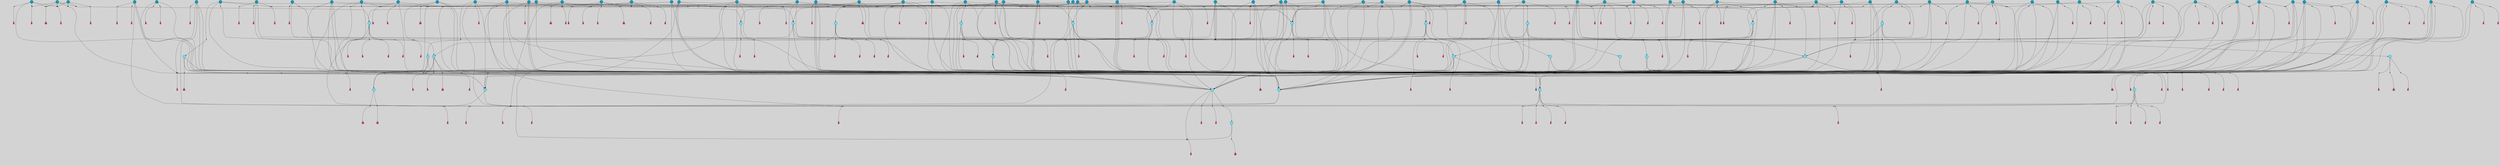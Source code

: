 // File exported with GEGELATI v1.3.1
// On the 2024-04-08 17:50:18
// With the File::TPGGraphDotExporter
digraph{
	graph[pad = "0.212, 0.055" bgcolor = lightgray]
	node[shape=circle style = filled label = ""]
		T3 [fillcolor="#66ddff"]
		T7 [fillcolor="#66ddff"]
		T9 [fillcolor="#66ddff"]
		T11 [fillcolor="#66ddff"]
		T24 [fillcolor="#66ddff"]
		T27 [fillcolor="#66ddff"]
		T90 [fillcolor="#66ddff"]
		T111 [fillcolor="#66ddff"]
		T129 [fillcolor="#66ddff"]
		T150 [fillcolor="#66ddff"]
		T159 [fillcolor="#66ddff"]
		T193 [fillcolor="#66ddff"]
		T211 [fillcolor="#66ddff"]
		T212 [fillcolor="#66ddff"]
		T215 [fillcolor="#66ddff"]
		T255 [fillcolor="#1199bb"]
		T321 [fillcolor="#66ddff"]
		T322 [fillcolor="#1199bb"]
		T426 [fillcolor="#66ddff"]
		T116 [fillcolor="#1199bb"]
		T479 [fillcolor="#1199bb"]
		T506 [fillcolor="#66ddff"]
		T522 [fillcolor="#66ddff"]
		T539 [fillcolor="#1199bb"]
		T547 [fillcolor="#1199bb"]
		T557 [fillcolor="#66ddff"]
		T570 [fillcolor="#1199bb"]
		T575 [fillcolor="#1199bb"]
		T583 [fillcolor="#66ddff"]
		T590 [fillcolor="#1199bb"]
		T593 [fillcolor="#66ddff"]
		T604 [fillcolor="#1199bb"]
		T606 [fillcolor="#1199bb"]
		T609 [fillcolor="#1199bb"]
		T614 [fillcolor="#1199bb"]
		T615 [fillcolor="#1199bb"]
		T620 [fillcolor="#1199bb"]
		T628 [fillcolor="#1199bb"]
		T638 [fillcolor="#66ddff"]
		T640 [fillcolor="#1199bb"]
		T658 [fillcolor="#66ddff"]
		T663 [fillcolor="#66ddff"]
		T664 [fillcolor="#1199bb"]
		T679 [fillcolor="#1199bb"]
		T690 [fillcolor="#1199bb"]
		T692 [fillcolor="#1199bb"]
		T693 [fillcolor="#1199bb"]
		T695 [fillcolor="#1199bb"]
		T696 [fillcolor="#1199bb"]
		T613 [fillcolor="#1199bb"]
		T699 [fillcolor="#1199bb"]
		T700 [fillcolor="#1199bb"]
		T703 [fillcolor="#1199bb"]
		T704 [fillcolor="#1199bb"]
		T706 [fillcolor="#1199bb"]
		T707 [fillcolor="#1199bb"]
		T708 [fillcolor="#66ddff"]
		T712 [fillcolor="#1199bb"]
		T723 [fillcolor="#1199bb"]
		T734 [fillcolor="#66ddff"]
		T739 [fillcolor="#1199bb"]
		T740 [fillcolor="#1199bb"]
		T741 [fillcolor="#1199bb"]
		T742 [fillcolor="#1199bb"]
		T743 [fillcolor="#1199bb"]
		T744 [fillcolor="#1199bb"]
		T745 [fillcolor="#1199bb"]
		T746 [fillcolor="#1199bb"]
		T725 [fillcolor="#1199bb"]
		T747 [fillcolor="#1199bb"]
		T748 [fillcolor="#1199bb"]
		T749 [fillcolor="#1199bb"]
		T750 [fillcolor="#1199bb"]
		T751 [fillcolor="#1199bb"]
		T752 [fillcolor="#1199bb"]
		T753 [fillcolor="#1199bb"]
		T754 [fillcolor="#66ddff"]
		T755 [fillcolor="#1199bb"]
		T761 [fillcolor="#1199bb"]
		T762 [fillcolor="#1199bb"]
		T772 [fillcolor="#1199bb"]
		T776 [fillcolor="#1199bb"]
		T777 [fillcolor="#1199bb"]
		T778 [fillcolor="#1199bb"]
		T779 [fillcolor="#1199bb"]
		T783 [fillcolor="#1199bb"]
		T787 [fillcolor="#1199bb"]
		T533 [fillcolor="#1199bb"]
		T789 [fillcolor="#1199bb"]
		T791 [fillcolor="#66ddff"]
		T793 [fillcolor="#1199bb"]
		T794 [fillcolor="#1199bb"]
		T796 [fillcolor="#1199bb"]
		T800 [fillcolor="#1199bb"]
		T801 [fillcolor="#1199bb"]
		T802 [fillcolor="#1199bb"]
		T803 [fillcolor="#1199bb"]
		T805 [fillcolor="#1199bb"]
		T806 [fillcolor="#1199bb"]
		T807 [fillcolor="#1199bb"]
		T808 [fillcolor="#1199bb"]
		T809 [fillcolor="#1199bb"]
		T810 [fillcolor="#1199bb"]
		T811 [fillcolor="#1199bb"]
		T812 [fillcolor="#1199bb"]
		T813 [fillcolor="#1199bb"]
		P10749 [fillcolor="#cccccc" shape=point] //6|
		I10749 [shape=box style=invis label="6|1&2|6#1|7&#92;n10|7&2|0#1|5&#92;n9|4&0|1#2|2&#92;n8|6&0|0#1|0&#92;n"]
		P10749 -> I10749[style=invis]
		A7846 [fillcolor="#ff3366" shape=box margin=0.03 width=0 height=0 label="3"]
		T3 -> P10749 -> A7846
		P10750 [fillcolor="#cccccc" shape=point] //3|
		I10750 [shape=box style=invis label="7|6&2|4#0|2&#92;n10|3&2|7#1|4&#92;n11|6&0|4#0|1&#92;n7|1&0|0#2|6&#92;n7|6&0|3#2|6&#92;n4|0&2|6#0|1&#92;n4|4&2|5#0|2&#92;n4|6&0|4#2|7&#92;n10|0&2|3#1|5&#92;n2|6&0|5#0|2&#92;n1|0&2|3#0|7&#92;n1|6&2|0#0|5&#92;n6|2&0|1#0|7&#92;n9|2&0|3#2|7&#92;n5|3&0|6#0|6&#92;n1|7&2|5#2|3&#92;n8|1&2|7#0|6&#92;n1|0&2|5#2|1&#92;n7|1&2|2#2|5&#92;n7|4&2|6#0|3&#92;n"]
		P10750 -> I10750[style=invis]
		A7847 [fillcolor="#ff3366" shape=box margin=0.03 width=0 height=0 label="4"]
		T3 -> P10750 -> A7847
		P10751 [fillcolor="#cccccc" shape=point] //-3|
		I10751 [shape=box style=invis label="1|6&2|7#0|7&#92;n10|2&0|7#1|3&#92;n9|6&2|7#2|2&#92;n5|3&0|7#0|7&#92;n1|6&2|3#0|0&#92;n2|3&2|3#2|2&#92;n5|1&2|6#0|6&#92;n"]
		P10751 -> I10751[style=invis]
		A7848 [fillcolor="#ff3366" shape=box margin=0.03 width=0 height=0 label="7"]
		T7 -> P10751 -> A7848
		P10752 [fillcolor="#cccccc" shape=point] //5|
		I10752 [shape=box style=invis label="0|5&2|3#0|1&#92;n0|6&2|1#2|4&#92;n6|2&2|6#0|7&#92;n7|4&0|3#0|1&#92;n5|4&0|7#1|6&#92;n9|1&0|5#2|2&#92;n6|3&2|3#1|7&#92;n11|7&2|4#1|6&#92;n2|5&0|1#0|0&#92;n4|7&0|0#0|2&#92;n6|2&0|6#0|0&#92;n2|1&2|6#2|4&#92;n10|0&2|0#1|0&#92;n6|6&2|4#0|6&#92;n"]
		P10752 -> I10752[style=invis]
		A7849 [fillcolor="#ff3366" shape=box margin=0.03 width=0 height=0 label="8"]
		T7 -> P10752 -> A7849
		P10753 [fillcolor="#cccccc" shape=point] //-6|
		I10753 [shape=box style=invis label="11|1&0|7#2|0&#92;n10|4&0|1#1|0&#92;n4|3&2|4#2|1&#92;n0|5&2|0#0|0&#92;n6|1&0|0#0|3&#92;n8|2&2|0#0|4&#92;n11|4&2|0#1|6&#92;n7|0&2|6#2|3&#92;n5|3&2|6#2|0&#92;n2|0&2|0#0|4&#92;n"]
		P10753 -> I10753[style=invis]
		A7850 [fillcolor="#ff3366" shape=box margin=0.03 width=0 height=0 label="9"]
		T9 -> P10753 -> A7850
		P10754 [fillcolor="#cccccc" shape=point] //2|
		I10754 [shape=box style=invis label="6|3&2|7#1|4&#92;n8|6&0|0#2|5&#92;n2|1&0|2#0|3&#92;n8|7&0|6#0|4&#92;n2|1&2|0#0|1&#92;n0|0&2|2#2|3&#92;n6|6&0|7#2|1&#92;n6|1&0|7#2|6&#92;n5|4&2|7#0|4&#92;n0|3&0|4#2|0&#92;n11|0&2|0#2|5&#92;n4|5&2|5#2|4&#92;n5|7&0|6#0|4&#92;n9|7&2|5#0|3&#92;n5|4&2|1#0|3&#92;n5|3&0|1#1|7&#92;n0|4&0|3#2|5&#92;n"]
		P10754 -> I10754[style=invis]
		A7851 [fillcolor="#ff3366" shape=box margin=0.03 width=0 height=0 label="10"]
		T9 -> P10754 -> A7851
		P10755 [fillcolor="#cccccc" shape=point] //6|
		I10755 [shape=box style=invis label="3|0&2|7#2|2&#92;n3|2&0|4#2|5&#92;n5|1&0|2#1|0&#92;n8|7&0|1#2|0&#92;n8|5&0|3#0|6&#92;n0|2&0|2#2|3&#92;n1|5&2|5#0|5&#92;n5|6&0|6#0|7&#92;n6|7&0|0#2|6&#92;n1|2&2|3#0|0&#92;n7|7&2|3#0|4&#92;n0|7&2|7#0|6&#92;n1|0&2|2#2|7&#92;n4|4&0|1#0|0&#92;n"]
		P10755 -> I10755[style=invis]
		A7852 [fillcolor="#ff3366" shape=box margin=0.03 width=0 height=0 label="11"]
		T11 -> P10755 -> A7852
		P10756 [fillcolor="#cccccc" shape=point] //-4|
		I10756 [shape=box style=invis label="4|1&0|4#2|6&#92;n1|2&2|2#2|0&#92;n1|2&2|0#0|6&#92;n8|4&2|3#2|5&#92;n5|5&2|1#1|0&#92;n"]
		P10756 -> I10756[style=invis]
		A7853 [fillcolor="#ff3366" shape=box margin=0.03 width=0 height=0 label="12"]
		T11 -> P10756 -> A7853
		P10757 [fillcolor="#cccccc" shape=point] //1|
		I10757 [shape=box style=invis label="5|1&0|6#2|7&#92;n2|4&0|4#2|2&#92;n0|6&0|5#0|4&#92;n10|6&2|5#1|6&#92;n9|3&0|1#1|7&#92;n10|3&2|2#1|0&#92;n5|0&0|0#2|1&#92;n11|3&2|3#1|5&#92;n10|3&0|1#1|0&#92;n2|4&0|1#0|1&#92;n0|2&0|3#2|4&#92;n9|2&2|1#2|5&#92;n11|7&2|6#2|6&#92;n"]
		P10757 -> I10757[style=invis]
		T24 -> P10757 -> T7
		P10758 [fillcolor="#cccccc" shape=point] //5|
		I10758 [shape=box style=invis label="3|0&2|0#0|1&#92;n3|0&0|7#0|1&#92;n5|3&0|2#2|6&#92;n4|4&2|4#2|6&#92;n11|2&0|7#1|6&#92;n2|7&2|2#2|5&#92;n9|3&2|6#2|7&#92;n7|7&0|0#0|4&#92;n6|1&2|4#2|3&#92;n5|4&2|0#1|6&#92;n1|3&0|7#0|4&#92;n"]
		P10758 -> I10758[style=invis]
		A7854 [fillcolor="#ff3366" shape=box margin=0.03 width=0 height=0 label="7"]
		T24 -> P10758 -> A7854
		P10759 [fillcolor="#cccccc" shape=point] //-2|
		I10759 [shape=box style=invis label="4|1&0|4#0|3&#92;n4|2&0|5#2|0&#92;n5|5&2|6#0|5&#92;n1|4&0|1#0|2&#92;n6|3&2|7#1|5&#92;n0|4&2|0#0|3&#92;n8|5&2|5#1|2&#92;n10|7&2|7#1|1&#92;n3|4&0|0#2|1&#92;n3|6&2|5#2|5&#92;n8|3&0|1#0|7&#92;n10|0&2|7#1|3&#92;n4|1&2|4#0|1&#92;n9|3&2|0#0|4&#92;n3|6&2|0#0|4&#92;n1|2&0|6#2|1&#92;n4|0&2|1#2|2&#92;n"]
		P10759 -> I10759[style=invis]
		A7855 [fillcolor="#ff3366" shape=box margin=0.03 width=0 height=0 label="14"]
		T24 -> P10759 -> A7855
		P10760 [fillcolor="#cccccc" shape=point] //2|
		I10760 [shape=box style=invis label="9|1&2|3#0|1&#92;n5|2&2|0#2|4&#92;n3|6&2|5#2|7&#92;n7|0&2|5#0|4&#92;n1|2&0|3#0|5&#92;n7|3&2|7#0|0&#92;n"]
		P10760 -> I10760[style=invis]
		A7856 [fillcolor="#ff3366" shape=box margin=0.03 width=0 height=0 label="2"]
		T27 -> P10760 -> A7856
		P10761 [fillcolor="#cccccc" shape=point] //-6|
		I10761 [shape=box style=invis label="7|5&0|4#0|4&#92;n11|0&2|5#2|1&#92;n"]
		P10761 -> I10761[style=invis]
		A7857 [fillcolor="#ff3366" shape=box margin=0.03 width=0 height=0 label="3"]
		T27 -> P10761 -> A7857
		T27 -> P10750
		P10762 [fillcolor="#cccccc" shape=point] //0|
		I10762 [shape=box style=invis label="2|5&0|1#0|6&#92;n6|1&2|2#2|7&#92;n8|0&0|3#1|4&#92;n4|3&2|5#2|4&#92;n8|1&2|4#0|0&#92;n6|6&0|1#2|6&#92;n11|7&2|4#2|5&#92;n6|2&2|4#0|2&#92;n8|5&2|4#2|4&#92;n2|1&2|1#2|2&#92;n2|7&2|5#2|6&#92;n9|7&0|5#0|4&#92;n1|2&0|5#2|6&#92;n4|2&2|3#2|7&#92;n3|3&2|1#0|2&#92;n"]
		P10762 -> I10762[style=invis]
		A7858 [fillcolor="#ff3366" shape=box margin=0.03 width=0 height=0 label="5"]
		T27 -> P10762 -> A7858
		P10763 [fillcolor="#cccccc" shape=point] //0|
		I10763 [shape=box style=invis label="4|0&0|3#2|7&#92;n10|2&0|3#1|7&#92;n3|5&0|2#0|3&#92;n4|5&0|0#2|1&#92;n10|7&2|0#1|2&#92;n5|3&2|3#1|6&#92;n9|5&2|0#0|4&#92;n5|4&2|7#0|2&#92;n10|3&2|7#1|4&#92;n7|2&0|1#2|6&#92;n8|6&0|5#0|5&#92;n8|7&2|3#0|5&#92;n2|6&2|4#0|0&#92;n"]
		P10763 -> I10763[style=invis]
		A7859 [fillcolor="#ff3366" shape=box margin=0.03 width=0 height=0 label="5"]
		T27 -> P10763 -> A7859
		P10764 [fillcolor="#cccccc" shape=point] //-2|
		I10764 [shape=box style=invis label="8|4&2|1#2|5&#92;n4|1&0|7#2|1&#92;n5|7&2|3#2|2&#92;n10|4&2|5#1|7&#92;n10|0&2|6#1|3&#92;n4|5&2|7#0|6&#92;n9|5&2|4#0|4&#92;n2|4&0|5#0|7&#92;n11|1&2|4#2|6&#92;n5|6&0|7#1|2&#92;n2|7&2|7#2|6&#92;n5|2&0|5#1|5&#92;n3|0&0|6#0|2&#92;n4|0&0|4#2|4&#92;n4|4&2|6#0|7&#92;n10|6&2|0#1|4&#92;n9|7&0|3#1|4&#92;n1|4&2|6#0|3&#92;n11|5&2|6#0|3&#92;n0|3&0|5#0|1&#92;n"]
		P10764 -> I10764[style=invis]
		A7860 [fillcolor="#ff3366" shape=box margin=0.03 width=0 height=0 label="13"]
		T90 -> P10764 -> A7860
		P10765 [fillcolor="#cccccc" shape=point] //4|
		I10765 [shape=box style=invis label="7|1&2|6#1|3&#92;n10|1&0|3#1|6&#92;n8|5&2|3#2|1&#92;n11|5&0|0#2|6&#92;n4|1&0|6#0|0&#92;n11|1&0|2#0|3&#92;n2|0&2|1#0|7&#92;n"]
		P10765 -> I10765[style=invis]
		A7861 [fillcolor="#ff3366" shape=box margin=0.03 width=0 height=0 label="2"]
		T90 -> P10765 -> A7861
		P10766 [fillcolor="#cccccc" shape=point] //7|
		I10766 [shape=box style=invis label="10|3&0|1#1|4&#92;n4|6&0|0#0|2&#92;n4|5&0|6#0|0&#92;n4|3&0|6#2|1&#92;n7|0&0|3#1|2&#92;n4|7&0|6#0|5&#92;n7|6&0|7#0|6&#92;n6|6&0|0#0|3&#92;n11|1&0|4#2|5&#92;n10|2&0|3#1|2&#92;n"]
		P10766 -> I10766[style=invis]
		A7862 [fillcolor="#ff3366" shape=box margin=0.03 width=0 height=0 label="4"]
		T90 -> P10766 -> A7862
		P10767 [fillcolor="#cccccc" shape=point] //-3|
		I10767 [shape=box style=invis label="8|1&2|3#0|5&#92;n0|6&0|5#0|5&#92;n3|7&2|1#0|6&#92;n3|5&0|1#0|0&#92;n9|5&2|0#0|4&#92;n3|5&0|2#0|3&#92;n10|6&2|4#1|0&#92;n9|4&2|7#2|6&#92;n1|7&2|5#2|2&#92;n"]
		P10767 -> I10767[style=invis]
		A7863 [fillcolor="#ff3366" shape=box margin=0.03 width=0 height=0 label="5"]
		T90 -> P10767 -> A7863
		P10768 [fillcolor="#cccccc" shape=point] //-7|
		I10768 [shape=box style=invis label="3|0&2|0#0|1&#92;n1|1&0|2#0|4&#92;n11|2&0|7#1|6&#92;n9|7&0|0#0|4&#92;n3|0&0|7#0|1&#92;n9|3&2|6#2|7&#92;n5|3&0|2#2|6&#92;n6|1&2|4#2|3&#92;n5|4&2|0#1|6&#92;n1|3&0|7#0|7&#92;n"]
		P10768 -> I10768[style=invis]
		A7864 [fillcolor="#ff3366" shape=box margin=0.03 width=0 height=0 label="7"]
		T90 -> P10768 -> A7864
		P10769 [fillcolor="#cccccc" shape=point] //-5|
		I10769 [shape=box style=invis label="0|0&2|3#0|2&#92;n10|5&0|6#1|3&#92;n7|3&0|6#2|3&#92;n3|4&0|6#0|6&#92;n10|5&0|2#1|1&#92;n5|0&0|1#0|3&#92;n6|6&2|5#1|5&#92;n7|4&0|2#1|7&#92;n5|7&0|1#2|5&#92;n1|5&0|0#0|3&#92;n7|5&2|1#2|6&#92;n9|0&0|2#0|0&#92;n4|0&2|4#0|0&#92;n4|6&0|0#2|3&#92;n3|1&0|6#2|5&#92;n7|7&2|1#2|3&#92;n9|4&2|2#0|6&#92;n"]
		P10769 -> I10769[style=invis]
		T111 -> P10769 -> T9
		P10770 [fillcolor="#cccccc" shape=point] //7|
		I10770 [shape=box style=invis label="7|4&2|1#2|0&#92;n4|1&2|4#2|3&#92;n5|0&2|0#2|2&#92;n6|1&2|4#2|6&#92;n"]
		P10770 -> I10770[style=invis]
		A7865 [fillcolor="#ff3366" shape=box margin=0.03 width=0 height=0 label="9"]
		T111 -> P10770 -> A7865
		P10771 [fillcolor="#cccccc" shape=point] //2|
		I10771 [shape=box style=invis label="3|0&2|0#0|1&#92;n11|2&0|7#1|6&#92;n8|7&2|4#0|5&#92;n5|3&0|2#2|6&#92;n4|4&2|4#2|6&#92;n3|0&0|7#0|1&#92;n2|7&2|2#2|5&#92;n9|3&2|6#2|7&#92;n7|7&0|0#0|4&#92;n6|1&2|4#1|3&#92;n5|4&2|0#1|6&#92;n1|3&0|7#0|4&#92;n"]
		P10771 -> I10771[style=invis]
		A7866 [fillcolor="#ff3366" shape=box margin=0.03 width=0 height=0 label="7"]
		T111 -> P10771 -> A7866
		T111 -> P10753
		P10772 [fillcolor="#cccccc" shape=point] //8|
		I10772 [shape=box style=invis label="9|0&0|1#2|0&#92;n10|1&2|5#1|4&#92;n8|2&2|6#0|4&#92;n2|4&2|5#2|3&#92;n4|2&2|2#0|2&#92;n7|5&0|2#0|0&#92;n8|2&2|1#1|3&#92;n8|7&0|7#2|1&#92;n1|1&0|0#0|7&#92;n5|6&2|5#1|0&#92;n6|6&2|5#0|0&#92;n11|4&0|3#2|6&#92;n4|2&2|4#0|7&#92;n5|6&0|1#2|0&#92;n11|3&0|2#0|7&#92;n"]
		P10772 -> I10772[style=invis]
		A7867 [fillcolor="#ff3366" shape=box margin=0.03 width=0 height=0 label="6"]
		T129 -> P10772 -> A7867
		T129 -> P10758
		P10773 [fillcolor="#cccccc" shape=point] //10|
		I10773 [shape=box style=invis label="4|5&2|7#2|1&#92;n1|7&2|3#0|6&#92;n3|5&2|2#0|3&#92;n10|3&0|7#1|4&#92;n7|1&0|4#2|6&#92;n10|2&0|3#1|7&#92;n9|5&2|0#0|4&#92;n4|0&0|3#2|7&#92;n11|4&2|6#1|2&#92;n5|4&2|7#0|2&#92;n2|6&2|4#0|0&#92;n6|5&0|7#2|1&#92;n5|3&2|3#1|6&#92;n10|7&2|0#1|2&#92;n"]
		P10773 -> I10773[style=invis]
		A7868 [fillcolor="#ff3366" shape=box margin=0.03 width=0 height=0 label="5"]
		T129 -> P10773 -> A7868
		P10774 [fillcolor="#cccccc" shape=point] //5|
		I10774 [shape=box style=invis label="9|4&2|3#1|3&#92;n0|4&2|4#0|5&#92;n6|1&2|6#2|5&#92;n4|0&0|5#2|0&#92;n"]
		P10774 -> I10774[style=invis]
		A7869 [fillcolor="#ff3366" shape=box margin=0.03 width=0 height=0 label="7"]
		T129 -> P10774 -> A7869
		P10775 [fillcolor="#cccccc" shape=point] //6|
		I10775 [shape=box style=invis label="9|4&2|7#0|6&#92;n8|4&0|1#1|0&#92;n1|3&0|0#2|1&#92;n2|4&0|6#2|2&#92;n5|1&2|5#0|7&#92;n3|0&0|3#2|6&#92;n2|2&2|6#0|2&#92;n8|4&0|4#2|2&#92;n5|1&2|4#0|3&#92;n9|4&0|6#0|6&#92;n5|0&2|2#1|5&#92;n11|7&0|0#1|1&#92;n0|4&0|3#0|3&#92;n7|7&2|4#2|5&#92;n1|5&0|1#2|1&#92;n"]
		P10775 -> I10775[style=invis]
		A7870 [fillcolor="#ff3366" shape=box margin=0.03 width=0 height=0 label="1"]
		T129 -> P10775 -> A7870
		P10776 [fillcolor="#cccccc" shape=point] //-3|
		I10776 [shape=box style=invis label="2|6&0|0#0|7&#92;n9|6&2|0#0|6&#92;n3|0&0|5#0|1&#92;n5|5&0|4#0|3&#92;n6|1&2|4#2|3&#92;n2|7&2|2#2|5&#92;n5|3&0|2#2|6&#92;n7|7&0|0#0|4&#92;n5|4&2|0#1|6&#92;n9|3&2|6#2|7&#92;n1|3&0|7#0|4&#92;n"]
		P10776 -> I10776[style=invis]
		A7871 [fillcolor="#ff3366" shape=box margin=0.03 width=0 height=0 label="7"]
		T150 -> P10776 -> A7871
		P10777 [fillcolor="#cccccc" shape=point] //4|
		I10777 [shape=box style=invis label="6|0&0|7#1|0&#92;n8|6&2|6#2|7&#92;n"]
		P10777 -> I10777[style=invis]
		A7872 [fillcolor="#ff3366" shape=box margin=0.03 width=0 height=0 label="3"]
		T150 -> P10777 -> A7872
		P10778 [fillcolor="#cccccc" shape=point] //0|
		I10778 [shape=box style=invis label="2|5&0|1#0|6&#92;n6|1&2|2#2|7&#92;n8|0&0|3#1|4&#92;n11|7&2|4#2|5&#92;n8|1&2|4#0|0&#92;n6|6&0|1#2|6&#92;n7|0&2|4#1|0&#92;n4|1&2|5#2|4&#92;n6|2&2|4#0|2&#92;n8|5&2|4#2|4&#92;n2|1&2|1#2|2&#92;n2|7&2|5#2|6&#92;n9|7&0|5#0|4&#92;n1|2&0|5#2|6&#92;n4|2&2|3#2|7&#92;n3|3&2|1#0|2&#92;n"]
		P10778 -> I10778[style=invis]
		A7873 [fillcolor="#ff3366" shape=box margin=0.03 width=0 height=0 label="5"]
		T150 -> P10778 -> A7873
		P10779 [fillcolor="#cccccc" shape=point] //-8|
		I10779 [shape=box style=invis label="7|5&0|4#2|4&#92;n"]
		P10779 -> I10779[style=invis]
		A7874 [fillcolor="#ff3366" shape=box margin=0.03 width=0 height=0 label="3"]
		T150 -> P10779 -> A7874
		P10780 [fillcolor="#cccccc" shape=point] //7|
		I10780 [shape=box style=invis label="1|6&2|7#0|7&#92;n9|6&2|7#2|2&#92;n10|2&0|7#1|0&#92;n1|6&2|3#0|0&#92;n5|0&2|2#1|1&#92;n2|3&2|3#2|2&#92;n5|1&2|6#0|6&#92;n"]
		P10780 -> I10780[style=invis]
		T150 -> P10780 -> T90
		P10781 [fillcolor="#cccccc" shape=point] //7|
		I10781 [shape=box style=invis label="7|0&2|1#2|0&#92;n9|7&2|1#1|7&#92;n8|2&0|1#1|0&#92;n6|6&0|2#1|1&#92;n2|2&0|5#0|0&#92;n5|7&0|0#2|1&#92;n5|1&2|5#1|5&#92;n4|7&2|4#2|3&#92;n10|5&2|2#1|5&#92;n1|3&2|2#2|0&#92;n10|2&2|6#1|5&#92;n"]
		P10781 -> I10781[style=invis]
		A7875 [fillcolor="#ff3366" shape=box margin=0.03 width=0 height=0 label="1"]
		T159 -> P10781 -> A7875
		P10782 [fillcolor="#cccccc" shape=point] //7|
		I10782 [shape=box style=invis label="7|4&2|7#0|4&#92;n4|6&0|1#2|5&#92;n2|1&2|3#0|0&#92;n4|3&2|0#0|1&#92;n0|0&2|7#2|7&#92;n7|7&0|5#2|3&#92;n5|0&2|1#2|2&#92;n10|0&0|4#1|2&#92;n4|4&0|7#0|0&#92;n6|7&0|2#0|1&#92;n1|4&2|5#0|4&#92;n"]
		P10782 -> I10782[style=invis]
		A7876 [fillcolor="#ff3366" shape=box margin=0.03 width=0 height=0 label="0"]
		T159 -> P10782 -> A7876
		P10783 [fillcolor="#cccccc" shape=point] //5|
		I10783 [shape=box style=invis label="0|5&2|3#0|1&#92;n0|6&2|1#2|4&#92;n6|2&2|6#0|7&#92;n9|0&2|7#1|1&#92;n7|4&0|3#0|1&#92;n11|7&2|4#1|6&#92;n9|1&0|5#2|2&#92;n5|4&0|7#1|6&#92;n2|5&0|1#0|0&#92;n4|7&0|0#0|2&#92;n6|2&0|6#0|0&#92;n2|1&2|6#2|4&#92;n10|0&0|0#1|0&#92;n6|6&2|4#0|6&#92;n"]
		P10783 -> I10783[style=invis]
		T159 -> P10783 -> T129
		P10784 [fillcolor="#cccccc" shape=point] //-2|
		I10784 [shape=box style=invis label="1|0&0|3#0|3&#92;n2|7&0|4#0|4&#92;n11|6&2|1#1|4&#92;n6|1&2|5#0|0&#92;n2|0&2|0#0|6&#92;n1|3&2|1#0|4&#92;n"]
		P10784 -> I10784[style=invis]
		A7877 [fillcolor="#ff3366" shape=box margin=0.03 width=0 height=0 label="2"]
		T193 -> P10784 -> A7877
		P10785 [fillcolor="#cccccc" shape=point] //3|
		I10785 [shape=box style=invis label="5|4&2|7#0|4&#92;n0|4&0|3#2|5&#92;n8|6&0|0#2|5&#92;n2|1&0|2#0|3&#92;n9|7&0|6#0|4&#92;n0|0&2|2#2|3&#92;n6|6&0|7#2|1&#92;n6|1&0|7#2|6&#92;n0|3&0|4#2|0&#92;n11|0&2|0#2|5&#92;n4|5&2|5#2|4&#92;n5|3&0|1#1|7&#92;n9|7&2|2#0|3&#92;n5|4&2|1#0|3&#92;n5|0&0|6#0|4&#92;n0|0&0|1#2|0&#92;n"]
		P10785 -> I10785[style=invis]
		A7878 [fillcolor="#ff3366" shape=box margin=0.03 width=0 height=0 label="10"]
		T193 -> P10785 -> A7878
		P10786 [fillcolor="#cccccc" shape=point] //-1|
		I10786 [shape=box style=invis label="1|7&2|1#0|6&#92;n8|1&2|3#0|5&#92;n10|6&2|7#1|0&#92;n1|7&2|5#0|2&#92;n0|3&0|3#2|2&#92;n3|5&0|1#0|0&#92;n3|5&0|2#0|3&#92;n1|5&2|0#0|4&#92;n5|7&2|2#2|5&#92;n4|0&2|3#0|3&#92;n"]
		P10786 -> I10786[style=invis]
		T193 -> P10786 -> T3
		P10787 [fillcolor="#cccccc" shape=point] //10|
		I10787 [shape=box style=invis label="6|1&2|4#2|3&#92;n3|0&0|7#0|1&#92;n5|3&0|2#2|6&#92;n4|4&0|4#2|6&#92;n5|4&2|0#1|6&#92;n10|5&0|6#1|5&#92;n2|5&2|1#2|2&#92;n1|3&0|7#0|4&#92;n3|0&2|0#0|1&#92;n11|2&0|5#1|6&#92;n9|3&2|6#2|7&#92;n7|7&0|0#0|4&#92;n"]
		P10787 -> I10787[style=invis]
		A7879 [fillcolor="#ff3366" shape=box margin=0.03 width=0 height=0 label="7"]
		T193 -> P10787 -> A7879
		P10788 [fillcolor="#cccccc" shape=point] //5|
		I10788 [shape=box style=invis label="3|0&2|0#0|1&#92;n3|0&0|7#0|1&#92;n5|3&0|2#2|6&#92;n4|4&2|4#2|6&#92;n11|2&0|7#1|6&#92;n2|7&2|2#2|5&#92;n9|3&2|6#2|7&#92;n7|7&0|0#0|4&#92;n6|1&2|4#2|3&#92;n5|4&2|0#1|6&#92;n1|3&0|7#0|4&#92;n"]
		P10788 -> I10788[style=invis]
		A7880 [fillcolor="#ff3366" shape=box margin=0.03 width=0 height=0 label="7"]
		T211 -> P10788 -> A7880
		P10789 [fillcolor="#cccccc" shape=point] //10|
		I10789 [shape=box style=invis label="4|5&2|7#2|1&#92;n1|7&2|3#0|6&#92;n3|5&2|2#0|3&#92;n10|3&0|7#1|4&#92;n7|1&0|4#2|6&#92;n10|2&0|3#1|7&#92;n9|5&2|0#0|4&#92;n4|0&0|3#2|7&#92;n11|4&2|6#1|2&#92;n5|4&2|7#0|2&#92;n2|6&2|4#0|0&#92;n6|5&0|7#2|1&#92;n5|3&2|3#1|6&#92;n10|7&2|0#1|2&#92;n"]
		P10789 -> I10789[style=invis]
		A7881 [fillcolor="#ff3366" shape=box margin=0.03 width=0 height=0 label="5"]
		T211 -> P10789 -> A7881
		P10790 [fillcolor="#cccccc" shape=point] //8|
		I10790 [shape=box style=invis label="9|0&0|1#2|0&#92;n10|1&2|5#1|4&#92;n8|2&2|6#0|4&#92;n2|4&2|5#2|3&#92;n4|2&2|2#0|2&#92;n7|5&0|2#0|0&#92;n8|2&2|1#1|3&#92;n8|7&0|7#2|1&#92;n1|1&0|0#0|7&#92;n5|6&2|5#1|0&#92;n6|6&2|5#0|0&#92;n11|4&0|3#2|6&#92;n4|2&2|4#0|7&#92;n5|6&0|1#2|0&#92;n11|3&0|2#0|7&#92;n"]
		P10790 -> I10790[style=invis]
		A7882 [fillcolor="#ff3366" shape=box margin=0.03 width=0 height=0 label="6"]
		T211 -> P10790 -> A7882
		P10791 [fillcolor="#cccccc" shape=point] //5|
		I10791 [shape=box style=invis label="0|5&2|3#0|1&#92;n0|6&2|1#2|4&#92;n6|2&2|6#0|7&#92;n9|0&2|7#1|1&#92;n7|4&0|3#0|1&#92;n11|7&2|4#1|6&#92;n9|1&0|5#2|2&#92;n5|4&0|7#1|6&#92;n2|5&0|1#0|0&#92;n4|7&0|0#0|2&#92;n6|2&0|6#0|0&#92;n2|1&2|6#2|4&#92;n10|0&0|0#1|0&#92;n6|6&2|4#0|6&#92;n"]
		P10791 -> I10791[style=invis]
		T212 -> P10791 -> T211
		P10792 [fillcolor="#cccccc" shape=point] //6|
		I10792 [shape=box style=invis label="9|4&2|7#0|6&#92;n8|4&0|1#1|0&#92;n1|3&0|0#2|1&#92;n2|4&0|6#2|2&#92;n5|1&2|5#0|7&#92;n3|0&0|3#2|6&#92;n2|2&2|6#0|2&#92;n8|4&0|4#2|2&#92;n5|1&2|4#0|3&#92;n9|4&0|6#0|6&#92;n5|0&2|2#1|5&#92;n11|7&0|0#1|1&#92;n0|4&0|3#0|3&#92;n7|7&2|4#2|5&#92;n1|5&0|1#2|1&#92;n"]
		P10792 -> I10792[style=invis]
		A7883 [fillcolor="#ff3366" shape=box margin=0.03 width=0 height=0 label="1"]
		T211 -> P10792 -> A7883
		P10793 [fillcolor="#cccccc" shape=point] //7|
		I10793 [shape=box style=invis label="7|4&2|7#0|4&#92;n4|6&0|1#2|5&#92;n2|1&2|3#0|0&#92;n4|3&2|0#0|1&#92;n0|0&2|7#2|7&#92;n7|7&0|5#2|3&#92;n5|0&2|1#2|2&#92;n10|0&0|4#1|2&#92;n4|4&0|7#0|0&#92;n6|7&0|2#0|1&#92;n1|4&2|5#0|4&#92;n"]
		P10793 -> I10793[style=invis]
		A7884 [fillcolor="#ff3366" shape=box margin=0.03 width=0 height=0 label="0"]
		T212 -> P10793 -> A7884
		P10794 [fillcolor="#cccccc" shape=point] //5|
		I10794 [shape=box style=invis label="9|4&2|3#1|3&#92;n0|4&2|4#0|5&#92;n6|1&2|6#2|5&#92;n4|0&0|5#2|0&#92;n"]
		P10794 -> I10794[style=invis]
		A7885 [fillcolor="#ff3366" shape=box margin=0.03 width=0 height=0 label="7"]
		T211 -> P10794 -> A7885
		P10795 [fillcolor="#cccccc" shape=point] //7|
		I10795 [shape=box style=invis label="7|0&2|1#2|0&#92;n9|7&2|1#1|7&#92;n8|2&0|1#1|0&#92;n6|6&0|2#1|1&#92;n2|2&0|5#0|0&#92;n5|7&0|0#2|1&#92;n5|1&2|5#1|5&#92;n4|7&2|4#2|3&#92;n10|5&2|2#1|5&#92;n1|3&2|2#2|0&#92;n10|2&2|6#1|5&#92;n"]
		P10795 -> I10795[style=invis]
		A7886 [fillcolor="#ff3366" shape=box margin=0.03 width=0 height=0 label="1"]
		T212 -> P10795 -> A7886
		P10796 [fillcolor="#cccccc" shape=point] //-1|
		I10796 [shape=box style=invis label="11|7&2|0#1|7&#92;n1|5&2|4#2|4&#92;n4|3&0|1#0|5&#92;n1|6&0|0#0|4&#92;n8|6&2|4#0|0&#92;n4|0&0|0#0|5&#92;n10|4&2|0#1|0&#92;n9|6&2|5#1|3&#92;n0|7&2|1#0|5&#92;n0|6&2|3#2|0&#92;n4|4&0|5#0|1&#92;n"]
		P10796 -> I10796[style=invis]
		A7887 [fillcolor="#ff3366" shape=box margin=0.03 width=0 height=0 label="12"]
		T215 -> P10796 -> A7887
		P10797 [fillcolor="#cccccc" shape=point] //1|
		I10797 [shape=box style=invis label="9|3&0|0#1|1&#92;n4|6&0|5#0|7&#92;n3|6&0|0#2|0&#92;n6|2&2|5#1|4&#92;n8|7&0|7#0|0&#92;n5|0&2|6#0|6&#92;n"]
		P10797 -> I10797[style=invis]
		A7888 [fillcolor="#ff3366" shape=box margin=0.03 width=0 height=0 label="5"]
		T215 -> P10797 -> A7888
		P10798 [fillcolor="#cccccc" shape=point] //5|
		I10798 [shape=box style=invis label="4|4&0|6#2|1&#92;n7|6&0|1#1|4&#92;n6|2&0|7#1|3&#92;n9|1&2|6#0|7&#92;n1|6&2|3#0|0&#92;n2|3&2|3#2|2&#92;n1|0&2|7#2|7&#92;n10|3&0|7#1|7&#92;n"]
		P10798 -> I10798[style=invis]
		A7889 [fillcolor="#ff3366" shape=box margin=0.03 width=0 height=0 label="7"]
		T215 -> P10798 -> A7889
		T255 -> P10786
		P10799 [fillcolor="#cccccc" shape=point] //-9|
		I10799 [shape=box style=invis label="7|1&0|0#2|6&#92;n1|6&0|4#2|7&#92;n7|6&2|4#0|2&#92;n10|7&2|1#1|3&#92;n7|6&0|3#2|6&#92;n4|0&2|2#2|1&#92;n1|0&0|5#2|3&#92;n6|1&2|6#1|1&#92;n7|4&2|6#1|0&#92;n9|5&0|1#0|2&#92;n9|2&0|3#0|7&#92;n6|0&2|7#0|6&#92;n10|5&2|3#1|5&#92;n10|0&2|7#1|4&#92;n1|0&2|3#0|7&#92;n5|2&0|6#0|6&#92;n2|6&0|1#0|2&#92;n7|4&2|5#0|3&#92;n3|6&2|4#0|5&#92;n1|6&2|0#0|5&#92;n"]
		P10799 -> I10799[style=invis]
		A7890 [fillcolor="#ff3366" shape=box margin=0.03 width=0 height=0 label="4"]
		T255 -> P10799 -> A7890
		P10800 [fillcolor="#cccccc" shape=point] //7|
		I10800 [shape=box style=invis label="9|6&2|6#1|3&#92;n9|7&2|0#1|7&#92;n3|0&2|0#0|0&#92;n1|6&0|0#0|4&#92;n7|4&0|3#0|1&#92;n"]
		P10800 -> I10800[style=invis]
		A7891 [fillcolor="#ff3366" shape=box margin=0.03 width=0 height=0 label="12"]
		T255 -> P10800 -> A7891
		P10801 [fillcolor="#cccccc" shape=point] //-9|
		I10801 [shape=box style=invis label="11|5&0|0#2|6&#92;n8|5&2|3#2|1&#92;n7|1&0|6#1|3&#92;n11|4&0|2#0|1&#92;n9|0&2|7#1|6&#92;n10|1&0|3#1|6&#92;n0|3&0|4#2|5&#92;n5|7&2|3#1|6&#92;n2|0&2|1#0|7&#92;n"]
		P10801 -> I10801[style=invis]
		A7892 [fillcolor="#ff3366" shape=box margin=0.03 width=0 height=0 label="2"]
		T255 -> P10801 -> A7892
		P10802 [fillcolor="#cccccc" shape=point] //-7|
		I10802 [shape=box style=invis label="9|1&2|7#2|1&#92;n7|0&2|0#2|7&#92;n2|3&2|3#2|2&#92;n8|5&2|1#0|3&#92;n5|5&0|7#0|1&#92;n1|6&2|7#0|7&#92;n10|2&0|7#1|3&#92;n6|4&2|2#2|4&#92;n0|6&2|5#0|2&#92;n"]
		P10802 -> I10802[style=invis]
		A7893 [fillcolor="#ff3366" shape=box margin=0.03 width=0 height=0 label="7"]
		T255 -> P10802 -> A7893
		P10803 [fillcolor="#cccccc" shape=point] //-7|
		I10803 [shape=box style=invis label="9|1&2|7#2|1&#92;n7|0&2|0#2|7&#92;n2|3&2|3#2|2&#92;n8|5&2|1#0|3&#92;n5|5&0|7#0|1&#92;n1|6&2|7#0|7&#92;n10|2&0|7#1|3&#92;n6|4&2|2#2|4&#92;n0|6&2|5#0|2&#92;n"]
		P10803 -> I10803[style=invis]
		A7894 [fillcolor="#ff3366" shape=box margin=0.03 width=0 height=0 label="7"]
		T322 -> P10803 -> A7894
		P10804 [fillcolor="#cccccc" shape=point] //-9|
		I10804 [shape=box style=invis label="11|5&0|0#2|6&#92;n8|5&2|3#2|1&#92;n7|1&0|6#1|3&#92;n11|4&0|2#0|1&#92;n9|0&2|7#1|6&#92;n10|1&0|3#1|6&#92;n0|3&0|4#2|5&#92;n5|7&2|3#1|6&#92;n2|0&2|1#0|7&#92;n"]
		P10804 -> I10804[style=invis]
		A7895 [fillcolor="#ff3366" shape=box margin=0.03 width=0 height=0 label="2"]
		T322 -> P10804 -> A7895
		P10805 [fillcolor="#cccccc" shape=point] //-9|
		I10805 [shape=box style=invis label="7|1&0|0#2|6&#92;n1|6&0|4#2|7&#92;n7|6&2|4#0|2&#92;n10|7&2|1#1|3&#92;n7|6&0|3#2|6&#92;n4|0&2|2#2|1&#92;n1|0&0|5#2|3&#92;n6|1&2|6#1|1&#92;n7|4&2|6#1|0&#92;n9|5&0|1#0|2&#92;n9|2&0|3#0|7&#92;n6|0&2|7#0|6&#92;n10|5&2|3#1|5&#92;n10|0&2|7#1|4&#92;n1|0&2|3#0|7&#92;n5|2&0|6#0|6&#92;n2|6&0|1#0|2&#92;n7|4&2|5#0|3&#92;n3|6&2|4#0|5&#92;n1|6&2|0#0|5&#92;n"]
		P10805 -> I10805[style=invis]
		A7896 [fillcolor="#ff3366" shape=box margin=0.03 width=0 height=0 label="4"]
		T322 -> P10805 -> A7896
		P10806 [fillcolor="#cccccc" shape=point] //3|
		I10806 [shape=box style=invis label="7|6&2|4#0|2&#92;n10|3&2|7#1|4&#92;n11|6&0|4#0|1&#92;n7|1&0|0#2|6&#92;n7|6&0|3#2|6&#92;n4|0&2|6#0|1&#92;n4|4&2|5#0|2&#92;n4|6&0|4#2|7&#92;n10|0&2|3#1|5&#92;n2|6&0|5#0|2&#92;n1|0&2|3#0|7&#92;n1|6&2|0#0|5&#92;n6|2&0|1#0|7&#92;n9|2&0|3#2|7&#92;n5|3&0|6#0|6&#92;n1|7&2|5#2|3&#92;n8|1&2|7#0|6&#92;n1|0&2|5#2|1&#92;n7|1&2|2#2|5&#92;n7|4&2|6#0|3&#92;n"]
		P10806 -> I10806[style=invis]
		A7897 [fillcolor="#ff3366" shape=box margin=0.03 width=0 height=0 label="4"]
		T321 -> P10806 -> A7897
		P10807 [fillcolor="#cccccc" shape=point] //6|
		I10807 [shape=box style=invis label="6|1&2|6#1|7&#92;n10|7&2|0#1|5&#92;n9|4&0|1#2|2&#92;n8|6&0|0#1|0&#92;n"]
		P10807 -> I10807[style=invis]
		A7898 [fillcolor="#ff3366" shape=box margin=0.03 width=0 height=0 label="3"]
		T321 -> P10807 -> A7898
		P10808 [fillcolor="#cccccc" shape=point] //7|
		I10808 [shape=box style=invis label="9|6&2|6#1|3&#92;n9|7&2|0#1|7&#92;n3|0&2|0#0|0&#92;n1|6&0|0#0|4&#92;n7|4&0|3#0|1&#92;n"]
		P10808 -> I10808[style=invis]
		A7899 [fillcolor="#ff3366" shape=box margin=0.03 width=0 height=0 label="12"]
		T322 -> P10808 -> A7899
		P10809 [fillcolor="#cccccc" shape=point] //-1|
		I10809 [shape=box style=invis label="1|7&2|1#0|6&#92;n8|1&2|3#0|5&#92;n10|6&2|7#1|0&#92;n1|7&2|5#0|2&#92;n0|3&0|3#2|2&#92;n3|5&0|1#0|0&#92;n3|5&0|2#0|3&#92;n1|5&2|0#0|4&#92;n5|7&2|2#2|5&#92;n4|0&2|3#0|3&#92;n"]
		P10809 -> I10809[style=invis]
		T322 -> P10809 -> T321
		T426 -> P10752
		P10810 [fillcolor="#cccccc" shape=point] //-5|
		I10810 [shape=box style=invis label="10|6&2|5#1|6&#92;n9|3&0|1#1|7&#92;n2|4&0|1#0|1&#92;n11|3&0|7#1|6&#92;n5|1&0|6#2|7&#92;n8|0&0|0#0|1&#92;n0|6&0|7#0|4&#92;n6|7&2|6#2|6&#92;n11|0&2|3#0|5&#92;n"]
		P10810 -> I10810[style=invis]
		T426 -> P10810 -> T7
		P10811 [fillcolor="#cccccc" shape=point] //-7|
		I10811 [shape=box style=invis label="6|4&2|6#1|0&#92;n2|6&0|2#0|0&#92;n9|4&2|6#2|1&#92;n11|5&0|1#0|1&#92;n5|5&0|0#0|1&#92;n4|6&0|7#0|5&#92;n1|0&2|4#2|2&#92;n3|4&0|2#0|5&#92;n0|4&2|6#0|0&#92;n10|1&0|0#1|0&#92;n7|0&2|0#2|2&#92;n1|2&2|5#2|2&#92;n1|4&0|1#0|7&#92;n9|0&0|6#1|2&#92;n10|3&0|4#1|2&#92;n3|3&2|2#0|7&#92;n1|6&2|0#0|0&#92;n3|2&0|1#2|2&#92;n"]
		P10811 -> I10811[style=invis]
		A7900 [fillcolor="#ff3366" shape=box margin=0.03 width=0 height=0 label="1"]
		T426 -> P10811 -> A7900
		P10812 [fillcolor="#cccccc" shape=point] //-4|
		I10812 [shape=box style=invis label="0|6&2|7#2|4&#92;n4|4&0|4#2|6&#92;n3|0&0|7#0|1&#92;n5|3&0|2#2|6&#92;n1|3&0|7#0|1&#92;n5|4&2|0#1|6&#92;n10|5&0|6#1|5&#92;n2|5&2|1#2|2&#92;n6|1&2|4#2|3&#92;n3|0&2|2#0|1&#92;n11|2&0|5#1|6&#92;n9|3&2|6#2|7&#92;n7|7&0|0#0|4&#92;n8|1&0|1#1|5&#92;n"]
		P10812 -> I10812[style=invis]
		A7901 [fillcolor="#ff3366" shape=box margin=0.03 width=0 height=0 label="7"]
		T426 -> P10812 -> A7901
		P10813 [fillcolor="#cccccc" shape=point] //9|
		I10813 [shape=box style=invis label="11|0&2|0#1|1&#92;n3|6&0|6#0|0&#92;n1|4&0|0#2|4&#92;n7|5&2|2#1|3&#92;n11|7&2|6#1|7&#92;n5|2&0|6#1|5&#92;n9|5&0|6#0|3&#92;n2|2&2|7#0|5&#92;n9|3&2|2#2|0&#92;n11|0&2|7#0|1&#92;n1|1&2|0#0|1&#92;n6|6&0|6#1|2&#92;n9|7&0|1#0|3&#92;n2|0&2|4#2|5&#92;n2|4&2|2#0|0&#92;n6|1&2|1#1|7&#92;n10|7&2|5#1|6&#92;n11|5&2|7#2|4&#92;n"]
		P10813 -> I10813[style=invis]
		A7902 [fillcolor="#ff3366" shape=box margin=0.03 width=0 height=0 label="1"]
		T426 -> P10813 -> A7902
		P10814 [fillcolor="#cccccc" shape=point] //-1|
		I10814 [shape=box style=invis label="0|0&2|3#0|3&#92;n8|1&2|3#0|5&#92;n10|6&2|7#1|0&#92;n3|5&0|6#2|1&#92;n1|7&2|5#0|2&#92;n0|3&0|3#2|2&#92;n3|5&0|1#0|0&#92;n3|5&0|2#0|3&#92;n1|5&2|0#0|4&#92;n5|7&2|2#2|5&#92;n1|7&2|1#0|6&#92;n"]
		P10814 -> I10814[style=invis]
		T116 -> P10814 -> T3
		T116 -> P10800
		T116 -> P10801
		T116 -> P10802
		P10815 [fillcolor="#cccccc" shape=point] //-4|
		I10815 [shape=box style=invis label="0|4&0|0#2|7&#92;n8|5&2|4#2|4&#92;n4|3&2|5#2|4&#92;n11|7&2|2#2|5&#92;n6|5&2|2#2|7&#92;n3|2&0|7#0|7&#92;n3|3&2|1#0|3&#92;n2|6&0|3#2|5&#92;n0|1&2|6#2|2&#92;n8|2&0|0#1|6&#92;n0|7&0|5#0|4&#92;n9|5&0|3#2|7&#92;n2|7&2|5#2|6&#92;n9|0&2|0#0|1&#92;n1|2&2|4#0|2&#92;n"]
		P10815 -> I10815[style=invis]
		T116 -> P10815 -> T27
		P10816 [fillcolor="#cccccc" shape=point] //4|
		I10816 [shape=box style=invis label="5|0&2|1#2|2&#92;n6|4&2|1#1|3&#92;n1|4&2|5#0|4&#92;n2|1&2|3#0|0&#92;n4|4&0|3#2|6&#92;n10|3&2|0#1|1&#92;n2|5&2|7#0|0&#92;n10|0&2|4#1|2&#92;n3|2&0|1#2|0&#92;n4|4&0|7#0|5&#92;n6|1&0|2#0|1&#92;n4|6&0|1#2|5&#92;n"]
		P10816 -> I10816[style=invis]
		A7903 [fillcolor="#ff3366" shape=box margin=0.03 width=0 height=0 label="0"]
		T479 -> P10816 -> A7903
		P10817 [fillcolor="#cccccc" shape=point] //5|
		I10817 [shape=box style=invis label="6|1&2|4#0|0&#92;n8|2&0|5#0|0&#92;n6|4&2|2#1|3&#92;n3|6&0|1#2|2&#92;n6|2&2|1#0|5&#92;n9|0&2|4#0|7&#92;n11|1&0|1#0|5&#92;n6|0&2|7#2|7&#92;n"]
		P10817 -> I10817[style=invis]
		A7904 [fillcolor="#ff3366" shape=box margin=0.03 width=0 height=0 label="7"]
		T479 -> P10817 -> A7904
		P10818 [fillcolor="#cccccc" shape=point] //6|
		I10818 [shape=box style=invis label="2|6&0|1#0|6&#92;n6|1&2|2#2|7&#92;n7|2&2|5#2|2&#92;n2|7&2|5#2|6&#92;n4|3&2|5#2|4&#92;n8|5&2|4#2|4&#92;n6|6&0|1#2|6&#92;n11|7&2|4#2|5&#92;n6|2&2|4#0|2&#92;n8|5&2|7#2|5&#92;n8|0&0|3#1|6&#92;n2|0&2|1#2|2&#92;n8|1&2|4#0|0&#92;n9|7&0|5#0|4&#92;n3|6&0|6#0|3&#92;n1|2&0|5#2|6&#92;n4|2&2|3#2|7&#92;n3|3&2|1#0|2&#92;n"]
		P10818 -> I10818[style=invis]
		T479 -> P10818 -> T111
		T479 -> P10752
		P10819 [fillcolor="#cccccc" shape=point] //10|
		I10819 [shape=box style=invis label="10|2&0|7#1|3&#92;n1|0&2|1#0|1&#92;n5|1&2|7#0|7&#92;n2|3&2|3#2|2&#92;n0|0&2|7#2|2&#92;n"]
		P10819 -> I10819[style=invis]
		A7905 [fillcolor="#ff3366" shape=box margin=0.03 width=0 height=0 label="7"]
		T479 -> P10819 -> A7905
		P10820 [fillcolor="#cccccc" shape=point] //-1|
		I10820 [shape=box style=invis label="2|0&0|4#2|2&#92;n8|6&2|3#0|5&#92;n6|3&2|6#2|2&#92;n5|1&0|6#1|6&#92;n7|1&0|7#1|6&#92;n6|6&0|2#2|6&#92;n5|1&0|7#1|6&#92;n1|3&2|1#2|7&#92;n1|6&2|3#0|0&#92;n8|0&0|3#0|7&#92;n2|6&0|7#2|7&#92;n1|1&2|4#2|2&#92;n5|3&0|7#1|5&#92;n5|5&0|6#1|4&#92;n"]
		P10820 -> I10820[style=invis]
		A7906 [fillcolor="#ff3366" shape=box margin=0.03 width=0 height=0 label="7"]
		T506 -> P10820 -> A7906
		P10821 [fillcolor="#cccccc" shape=point] //1|
		I10821 [shape=box style=invis label="2|6&0|1#2|6&#92;n8|1&2|4#0|0&#92;n7|2&2|3#2|2&#92;n8|0&0|3#1|6&#92;n0|3&0|0#2|4&#92;n2|5&2|4#2|4&#92;n6|6&0|1#2|6&#92;n11|7&2|4#2|5&#92;n2|0&2|5#2|6&#92;n1|2&0|5#2|6&#92;n4|3&2|5#2|4&#92;n2|0&2|1#2|2&#92;n4|7&0|5#0|4&#92;n2|0&0|5#0|0&#92;n8|4&2|3#2|7&#92;n"]
		P10821 -> I10821[style=invis]
		T506 -> P10821 -> T111
		P10822 [fillcolor="#cccccc" shape=point] //5|
		I10822 [shape=box style=invis label="6|7&0|4#1|5&#92;n11|4&2|0#1|6&#92;n5|3&2|6#2|0&#92;n10|2&2|2#1|4&#92;n2|2&2|2#0|3&#92;n2|0&2|0#0|4&#92;n11|1&0|7#2|0&#92;n11|0&2|0#0|0&#92;n3|2&0|3#2|2&#92;n10|1&2|6#1|1&#92;n7|0&2|6#2|4&#92;n"]
		P10822 -> I10822[style=invis]
		A7907 [fillcolor="#ff3366" shape=box margin=0.03 width=0 height=0 label="9"]
		T506 -> P10822 -> A7907
		P10823 [fillcolor="#cccccc" shape=point] //8|
		I10823 [shape=box style=invis label="2|1&2|0#0|5&#92;n0|0&2|6#0|0&#92;n2|7&0|4#0|4&#92;n"]
		P10823 -> I10823[style=invis]
		A7908 [fillcolor="#ff3366" shape=box margin=0.03 width=0 height=0 label="2"]
		T506 -> P10823 -> A7908
		P10824 [fillcolor="#cccccc" shape=point] //-8|
		I10824 [shape=box style=invis label="1|1&2|7#2|5&#92;n10|1&2|7#1|7&#92;n5|2&0|0#2|4&#92;n7|6&0|0#2|6&#92;n3|0&0|7#0|3&#92;n"]
		P10824 -> I10824[style=invis]
		A7909 [fillcolor="#ff3366" shape=box margin=0.03 width=0 height=0 label="2"]
		T506 -> P10824 -> A7909
		P10825 [fillcolor="#cccccc" shape=point] //-7|
		I10825 [shape=box style=invis label="7|4&2|7#0|0&#92;n8|7&2|6#2|5&#92;n4|3&2|0#2|1&#92;n5|7&0|4#2|6&#92;n4|5&0|1#2|6&#92;n7|7&0|4#0|6&#92;n8|0&0|4#1|0&#92;n6|7&0|2#0|3&#92;n8|4&0|7#2|1&#92;n10|3&0|3#1|2&#92;n0|0&2|7#0|7&#92;n2|0&0|0#2|6&#92;n5|3&0|0#1|5&#92;n"]
		P10825 -> I10825[style=invis]
		A7910 [fillcolor="#ff3366" shape=box margin=0.03 width=0 height=0 label="0"]
		T522 -> P10825 -> A7910
		P10826 [fillcolor="#cccccc" shape=point] //3|
		I10826 [shape=box style=invis label="8|2&2|7#1|7&#92;n10|7&0|7#1|6&#92;n0|3&0|0#2|3&#92;n9|7&2|6#0|3&#92;n4|4&2|1#0|1&#92;n5|6&2|0#1|4&#92;n4|5&0|1#0|2&#92;n0|0&2|0#0|5&#92;n6|1&0|7#0|6&#92;n"]
		P10826 -> I10826[style=invis]
		A7911 [fillcolor="#ff3366" shape=box margin=0.03 width=0 height=0 label="0"]
		T522 -> P10826 -> A7911
		P10827 [fillcolor="#cccccc" shape=point] //-3|
		I10827 [shape=box style=invis label="2|6&0|1#0|6&#92;n8|3&0|5#1|0&#92;n6|1&2|2#2|7&#92;n8|5&2|7#2|5&#92;n2|7&2|5#2|6&#92;n4|3&2|5#2|4&#92;n6|6&0|1#2|6&#92;n11|7&0|4#2|5&#92;n4|4&0|4#0|6&#92;n7|2&2|5#2|2&#92;n1|7&0|4#0|1&#92;n9|7&0|5#0|4&#92;n8|1&2|4#0|0&#92;n4|2&2|3#2|7&#92;n2|0&2|1#2|2&#92;n3|6&0|6#0|3&#92;n8|0&0|3#1|6&#92;n3|3&2|1#0|2&#92;n5|6&0|0#1|0&#92;n"]
		P10827 -> I10827[style=invis]
		T522 -> P10827 -> T111
		P10828 [fillcolor="#cccccc" shape=point] //-5|
		I10828 [shape=box style=invis label="11|4&2|6#1|2&#92;n6|2&0|5#2|1&#92;n6|5&0|7#2|1&#92;n10|4&0|3#1|7&#92;n11|0&0|2#0|3&#92;n7|1&0|4#0|6&#92;n6|4&2|5#0|5&#92;n1|7&2|3#0|6&#92;n5|3&2|0#1|6&#92;n4|0&0|4#0|7&#92;n5|4&2|7#0|2&#92;n10|2&2|1#1|1&#92;n9|3&0|5#1|5&#92;n4|5&2|7#2|1&#92;n2|6&2|4#0|0&#92;n9|1&2|2#0|2&#92;n9|5&0|0#0|4&#92;n"]
		P10828 -> I10828[style=invis]
		T522 -> P10828 -> T7
		T539 -> P10818
		P10829 [fillcolor="#cccccc" shape=point] //5|
		I10829 [shape=box style=invis label="1|6&2|4#0|0&#92;n3|7&2|5#2|6&#92;n10|2&0|7#1|3&#92;n7|0&0|7#2|2&#92;n2|3&2|3#0|2&#92;n5|3&0|7#0|7&#92;n"]
		P10829 -> I10829[style=invis]
		A7912 [fillcolor="#ff3366" shape=box margin=0.03 width=0 height=0 label="7"]
		T539 -> P10829 -> A7912
		P10830 [fillcolor="#cccccc" shape=point] //6|
		I10830 [shape=box style=invis label="4|4&0|4#2|2&#92;n11|0&0|4#0|6&#92;n0|0&2|2#0|5&#92;n7|4&2|5#1|7&#92;n3|5&0|3#2|6&#92;n11|0&2|3#2|4&#92;n6|6&2|3#1|0&#92;n1|6&2|2#0|3&#92;n6|3&0|7#2|0&#92;n2|0&0|4#2|2&#92;n5|3&2|1#2|1&#92;n8|1&0|5#2|6&#92;n"]
		P10830 -> I10830[style=invis]
		A7913 [fillcolor="#ff3366" shape=box margin=0.03 width=0 height=0 label="2"]
		T539 -> P10830 -> A7913
		P10831 [fillcolor="#cccccc" shape=point] //-8|
		I10831 [shape=box style=invis label="6|2&2|4#0|2&#92;n2|7&2|5#2|6&#92;n2|5&0|3#0|6&#92;n3|3&2|0#2|5&#92;n6|6&0|1#2|6&#92;n11|7&2|4#1|5&#92;n8|0&0|3#1|4&#92;n1|6&2|5#2|4&#92;n9|7&0|5#0|4&#92;n1|2&0|2#2|6&#92;n3|3&2|1#0|3&#92;n4|2&2|3#2|6&#92;n6|1&2|2#2|7&#92;n8|5&2|1#2|4&#92;n6|1&0|2#0|2&#92;n7|3&0|2#1|5&#92;n"]
		P10831 -> I10831[style=invis]
		T539 -> P10831 -> T24
		T539 -> P10810
		T547 -> P10818
		T547 -> P10752
		T547 -> P10819
		P10832 [fillcolor="#cccccc" shape=point] //-2|
		I10832 [shape=box style=invis label="2|2&2|1#0|6&#92;n5|1&0|5#2|1&#92;n11|7&2|2#2|1&#92;n8|7&2|1#2|0&#92;n2|5&0|0#0|6&#92;n2|4&0|4#2|3&#92;n11|3&2|3#1|7&#92;n1|4&2|5#0|6&#92;n8|0&2|0#1|0&#92;n8|0&0|0#0|6&#92;n6|0&0|6#0|4&#92;n11|4&0|5#0|6&#92;n2|6&0|5#0|3&#92;n0|2&2|1#0|1&#92;n5|6&0|0#0|2&#92;n"]
		P10832 -> I10832[style=invis]
		T547 -> P10832 -> T3
		P10833 [fillcolor="#cccccc" shape=point] //5|
		I10833 [shape=box style=invis label="6|2&2|6#0|7&#92;n0|6&0|1#2|4&#92;n0|5&2|3#0|1&#92;n7|4&0|3#0|1&#92;n5|4&0|7#1|6&#92;n8|3&2|3#1|7&#92;n6|2&0|6#0|0&#92;n7|6&0|6#0|3&#92;n11|7&2|4#1|6&#92;n2|5&2|1#0|0&#92;n4|0&0|0#0|2&#92;n6|5&0|2#2|0&#92;n6|6&2|4#0|6&#92;n10|0&2|0#1|0&#92;n2|1&2|6#2|4&#92;n"]
		P10833 -> I10833[style=invis]
		A7914 [fillcolor="#ff3366" shape=box margin=0.03 width=0 height=0 label="8"]
		T547 -> P10833 -> A7914
		T557 -> P10819
		P10834 [fillcolor="#cccccc" shape=point] //-3|
		I10834 [shape=box style=invis label="7|7&0|2#0|1&#92;n2|6&0|1#0|6&#92;n4|3&2|5#2|4&#92;n4|2&2|3#2|7&#92;n2|7&2|5#2|6&#92;n6|1&2|2#2|7&#92;n8|3&0|1#0|1&#92;n8|5&2|4#2|4&#92;n6|0&0|1#2|6&#92;n11|7&2|4#2|5&#92;n6|2&0|4#0|2&#92;n8|5&2|7#2|5&#92;n7|4&2|5#2|2&#92;n2|0&2|1#2|2&#92;n8|1&2|4#0|0&#92;n9|7&0|5#0|4&#92;n3|6&0|6#0|3&#92;n1|2&0|5#2|6&#92;n8|0&0|3#1|6&#92;n3|3&2|1#0|2&#92;n"]
		P10834 -> I10834[style=invis]
		T557 -> P10834 -> T111
		P10835 [fillcolor="#cccccc" shape=point] //3|
		I10835 [shape=box style=invis label="1|5&2|0#0|4&#92;n10|4&0|3#1|5&#92;n5|3&2|2#0|5&#92;n2|0&2|3#0|3&#92;n1|7&2|5#0|2&#92;n9|7&2|1#0|2&#92;n3|5&0|2#0|3&#92;n9|7&2|0#0|4&#92;n1|1&2|1#0|6&#92;n9|0&0|0#2|4&#92;n"]
		P10835 -> I10835[style=invis]
		T557 -> P10835 -> T3
		P10836 [fillcolor="#cccccc" shape=point] //-2|
		I10836 [shape=box style=invis label="11|7&2|0#1|7&#92;n4|3&0|1#2|5&#92;n0|4&2|4#2|7&#92;n1|6&0|0#0|4&#92;n4|0&0|0#0|5&#92;n0|6&2|3#2|0&#92;n9|6&2|5#1|3&#92;n0|7&2|1#2|5&#92;n4|4&0|5#0|1&#92;n10|4&0|0#1|0&#92;n"]
		P10836 -> I10836[style=invis]
		A7915 [fillcolor="#ff3366" shape=box margin=0.03 width=0 height=0 label="12"]
		T557 -> P10836 -> A7915
		P10837 [fillcolor="#cccccc" shape=point] //-2|
		I10837 [shape=box style=invis label="9|1&2|7#2|1&#92;n10|2&2|2#1|6&#92;n7|0&2|6#2|7&#92;n10|2&0|7#1|3&#92;n2|3&2|3#2|2&#92;n5|5&0|7#1|1&#92;n1|6&2|7#0|7&#92;n8|5&2|1#0|3&#92;n0|6&2|5#0|2&#92;n"]
		P10837 -> I10837[style=invis]
		A7916 [fillcolor="#ff3366" shape=box margin=0.03 width=0 height=0 label="7"]
		T570 -> P10837 -> A7916
		T570 -> P10804
		T570 -> P10808
		T570 -> P10809
		P10838 [fillcolor="#cccccc" shape=point] //7|
		I10838 [shape=box style=invis label="7|4&2|1#2|4&#92;n1|1&2|1#0|4&#92;n10|3&0|3#1|2&#92;n8|0&0|4#1|2&#92;n7|6&0|5#0|5&#92;n0|0&2|7#2|7&#92;n6|7&0|2#0|6&#92;n4|3&2|0#0|1&#92;n4|6&0|7#2|5&#92;n7|4&2|7#0|4&#92;n2|0&2|0#2|6&#92;n8|3&0|6#1|5&#92;n"]
		P10838 -> I10838[style=invis]
		A7917 [fillcolor="#ff3366" shape=box margin=0.03 width=0 height=0 label="0"]
		T570 -> P10838 -> A7917
		T575 -> P10818
		P10839 [fillcolor="#cccccc" shape=point] //-8|
		I10839 [shape=box style=invis label="6|1&2|2#2|7&#92;n4|1&2|0#2|4&#92;n1|6&2|5#2|4&#92;n6|0&0|1#2|6&#92;n7|1&0|4#1|4&#92;n6|4&2|4#0|2&#92;n6|5&2|4#2|4&#92;n1|2&0|5#2|6&#92;n2|7&2|5#2|6&#92;n8|4&0|0#2|2&#92;n1|4&2|5#0|4&#92;n7|7&2|4#1|0&#92;n11|7&2|4#1|5&#92;n6|3&2|1#0|2&#92;n6|5&2|1#0|1&#92;n8|4&2|4#0|0&#92;n"]
		P10839 -> I10839[style=invis]
		T575 -> P10839 -> T159
		P10840 [fillcolor="#cccccc" shape=point] //-1|
		I10840 [shape=box style=invis label="7|1&0|0#2|6&#92;n1|6&0|4#2|7&#92;n7|6&2|4#0|2&#92;n10|7&2|2#1|3&#92;n1|0&2|3#0|7&#92;n1|0&0|5#2|3&#92;n6|5&2|5#2|6&#92;n3|6&2|4#0|5&#92;n7|4&2|6#1|0&#92;n9|5&0|1#0|2&#92;n9|2&0|3#0|7&#92;n6|0&2|7#0|6&#92;n6|1&2|6#1|1&#92;n10|1&0|7#1|4&#92;n7|4&2|4#0|3&#92;n5|2&0|6#0|6&#92;n1|6&2|0#0|5&#92;n4|6&2|2#2|1&#92;n10|5&2|3#1|5&#92;n2|6&0|1#0|2&#92;n"]
		P10840 -> I10840[style=invis]
		T575 -> P10840 -> T557
		P10841 [fillcolor="#cccccc" shape=point] //2|
		I10841 [shape=box style=invis label="11|3&2|5#1|0&#92;n5|3&2|6#2|0&#92;n3|7&2|5#0|6&#92;n3|2&0|2#0|7&#92;n2|5&2|7#2|4&#92;n1|2&0|5#0|1&#92;n7|0&0|7#2|1&#92;n9|4&2|3#1|5&#92;n"]
		P10841 -> I10841[style=invis]
		A7918 [fillcolor="#ff3366" shape=box margin=0.03 width=0 height=0 label="5"]
		T575 -> P10841 -> A7918
		P10842 [fillcolor="#cccccc" shape=point] //-8|
		I10842 [shape=box style=invis label="7|3&2|2#1|2&#92;n6|7&2|3#2|4&#92;n0|5&2|4#0|1&#92;n7|0&0|5#0|1&#92;n9|4&2|3#2|5&#92;n"]
		P10842 -> I10842[style=invis]
		T575 -> P10842 -> T90
		T583 -> P10817
		T583 -> P10818
		P10843 [fillcolor="#cccccc" shape=point] //4|
		I10843 [shape=box style=invis label="10|2&0|7#1|3&#92;n6|0&2|7#2|2&#92;n2|3&2|3#0|2&#92;n4|0&0|0#0|0&#92;n5|1&2|7#0|3&#92;n"]
		P10843 -> I10843[style=invis]
		A7919 [fillcolor="#ff3366" shape=box margin=0.03 width=0 height=0 label="7"]
		T583 -> P10843 -> A7919
		T583 -> P10822
		T583 -> P10820
		P10844 [fillcolor="#cccccc" shape=point] //-4|
		I10844 [shape=box style=invis label="3|5&0|2#0|7&#92;n9|2&0|6#1|4&#92;n9|6&2|3#1|5&#92;n11|2&0|2#2|7&#92;n6|3&2|6#0|1&#92;n11|7&0|2#0|1&#92;n6|1&2|4#0|4&#92;n0|5&0|1#0|0&#92;n0|2&2|3#2|2&#92;n11|2&2|6#2|0&#92;n1|6&2|1#0|5&#92;n7|0&2|4#1|6&#92;n"]
		P10844 -> I10844[style=invis]
		T590 -> P10844 -> T321
		P10845 [fillcolor="#cccccc" shape=point] //-10|
		I10845 [shape=box style=invis label="0|3&0|0#2|3&#92;n3|7&0|1#0|4&#92;n8|3&2|7#1|2&#92;n4|0&0|2#2|4&#92;n5|2&2|0#2|4&#92;n7|5&0|6#2|0&#92;n4|1&0|2#2|1&#92;n6|1&2|0#0|6&#92;n0|0&2|0#0|5&#92;n10|4&0|7#1|6&#92;n4|5&0|1#0|2&#92;n"]
		P10845 -> I10845[style=invis]
		A7920 [fillcolor="#ff3366" shape=box margin=0.03 width=0 height=0 label="0"]
		T590 -> P10845 -> A7920
		T590 -> P10818
		P10846 [fillcolor="#cccccc" shape=point] //-7|
		I10846 [shape=box style=invis label="11|0&2|3#0|5&#92;n5|0&0|7#1|6&#92;n8|4&2|2#0|7&#92;n2|1&2|3#0|3&#92;n6|7&0|6#2|6&#92;n0|6&0|5#0|4&#92;n2|4&0|1#0|1&#92;n6|3&0|6#0|3&#92;n"]
		P10846 -> I10846[style=invis]
		T590 -> P10846 -> T7
		P10847 [fillcolor="#cccccc" shape=point] //1|
		I10847 [shape=box style=invis label="6|1&2|4#0|0&#92;n8|2&0|5#0|0&#92;n6|4&2|2#1|2&#92;n6|2&2|1#0|5&#92;n11|5&0|1#0|5&#92;n9|0&2|4#0|7&#92;n3|6&0|1#2|2&#92;n"]
		P10847 -> I10847[style=invis]
		A7921 [fillcolor="#ff3366" shape=box margin=0.03 width=0 height=0 label="7"]
		T590 -> P10847 -> A7921
		T593 -> P10819
		T593 -> P10818
		P10848 [fillcolor="#cccccc" shape=point] //-2|
		I10848 [shape=box style=invis label="0|5&2|3#0|1&#92;n0|6&2|1#2|4&#92;n6|2&2|6#0|7&#92;n9|0&2|7#1|1&#92;n4|7&0|0#0|3&#92;n11|7&2|4#1|6&#92;n9|1&0|5#2|2&#92;n5|4&0|7#1|6&#92;n2|5&0|1#0|0&#92;n7|4&0|3#0|1&#92;n6|2&0|6#0|0&#92;n2|1&2|6#2|4&#92;n10|0&0|0#1|0&#92;n"]
		P10848 -> I10848[style=invis]
		T593 -> P10848 -> T129
		P10849 [fillcolor="#cccccc" shape=point] //8|
		I10849 [shape=box style=invis label="5|3&2|1#0|1&#92;n10|6&2|6#1|6&#92;n7|3&2|7#0|0&#92;n7|5&0|0#2|7&#92;n11|5&0|2#0|2&#92;n0|0&2|2#0|5&#92;n7|3&2|0#2|4&#92;n"]
		P10849 -> I10849[style=invis]
		A7922 [fillcolor="#ff3366" shape=box margin=0.03 width=0 height=0 label="2"]
		T593 -> P10849 -> A7922
		T604 -> P10819
		T604 -> P10818
		T604 -> P10849
		P10850 [fillcolor="#cccccc" shape=point] //-10|
		I10850 [shape=box style=invis label="10|1&0|5#1|0&#92;n6|7&2|7#1|7&#92;n10|1&2|1#1|1&#92;n2|3&0|1#2|7&#92;n4|7&0|4#2|2&#92;n9|6&0|5#1|1&#92;n10|0&2|6#1|6&#92;n7|6&2|3#1|1&#92;n5|1&0|1#2|3&#92;n11|1&2|6#0|1&#92;n3|4&2|3#0|0&#92;n8|2&0|5#2|4&#92;n9|6&2|2#1|4&#92;n1|6&2|0#0|0&#92;n2|2&0|1#2|1&#92;n6|7&2|3#0|4&#92;n"]
		P10850 -> I10850[style=invis]
		T604 -> P10850 -> T583
		T604 -> P10833
		P10851 [fillcolor="#cccccc" shape=point] //5|
		I10851 [shape=box style=invis label="2|6&0|2#0|0&#92;n7|5&2|5#1|0&#92;n0|4&2|6#0|6&#92;n10|4&2|6#1|2&#92;n8|3&2|0#0|2&#92;n8|4&2|5#1|1&#92;n9|4&2|6#2|7&#92;n3|0&2|0#0|5&#92;n1|6&0|4#2|2&#92;n3|2&2|4#2|2&#92;n3|3&2|2#0|5&#92;n8|1&0|0#1|6&#92;n10|1&0|0#1|0&#92;n7|3&0|1#2|5&#92;n3|6&0|6#2|2&#92;n2|0&0|7#2|4&#92;n10|0&0|4#1|4&#92;n8|4&2|1#1|0&#92;n1|6&2|0#0|0&#92;n"]
		P10851 -> I10851[style=invis]
		T606 -> P10851 -> T129
		P10852 [fillcolor="#cccccc" shape=point] //-10|
		I10852 [shape=box style=invis label="9|0&0|1#2|0&#92;n7|5&0|2#0|0&#92;n4|5&0|3#0|1&#92;n2|4&2|5#2|3&#92;n1|2&2|4#0|7&#92;n0|0&0|5#0|3&#92;n10|0&0|2#1|0&#92;n9|1&0|6#0|1&#92;n8|7&0|7#2|1&#92;n1|1&0|4#0|7&#92;n6|3&2|5#0|0&#92;n11|4&0|3#2|6&#92;n8|2&2|1#1|3&#92;n5|6&0|1#0|0&#92;n8|2&2|6#0|4&#92;n"]
		P10852 -> I10852[style=invis]
		T606 -> P10852 -> T215
		T606 -> P10833
		T606 -> P10818
		P10853 [fillcolor="#cccccc" shape=point] //-8|
		I10853 [shape=box style=invis label="0|5&0|4#0|6&#92;n5|4&0|3#0|4&#92;n2|5&2|0#2|2&#92;n10|0&2|0#1|7&#92;n"]
		P10853 -> I10853[style=invis]
		A7923 [fillcolor="#ff3366" shape=box margin=0.03 width=0 height=0 label="7"]
		T606 -> P10853 -> A7923
		T609 -> P10818
		T609 -> P10819
		P10854 [fillcolor="#cccccc" shape=point] //-5|
		I10854 [shape=box style=invis label="4|7&0|3#2|4&#92;n10|7&0|7#1|6&#92;n1|6&2|4#0|2&#92;n0|0&2|6#2|5&#92;n4|4&2|1#0|3&#92;n0|0&0|0#0|2&#92;n9|6&2|6#0|3&#92;n3|7&2|7#0|3&#92;n0|1&2|3#2|7&#92;n6|1&0|7#0|5&#92;n2|3&2|7#2|2&#92;n"]
		P10854 -> I10854[style=invis]
		A7924 [fillcolor="#ff3366" shape=box margin=0.03 width=0 height=0 label="0"]
		T609 -> P10854 -> A7924
		P10855 [fillcolor="#cccccc" shape=point] //-4|
		I10855 [shape=box style=invis label="8|3&0|2#1|4&#92;n8|3&2|3#2|0&#92;n10|0&0|3#1|1&#92;n6|5&0|6#1|5&#92;n"]
		P10855 -> I10855[style=invis]
		A7925 [fillcolor="#ff3366" shape=box margin=0.03 width=0 height=0 label="12"]
		T609 -> P10855 -> A7925
		P10856 [fillcolor="#cccccc" shape=point] //1|
		I10856 [shape=box style=invis label="6|0&2|2#2|0&#92;n"]
		P10856 -> I10856[style=invis]
		T614 -> P10856 -> T426
		P10857 [fillcolor="#cccccc" shape=point] //-2|
		I10857 [shape=box style=invis label="5|1&2|2#1|3&#92;n0|0&0|6#2|5&#92;n8|3&2|6#1|1&#92;n3|7&2|1#2|7&#92;n9|1&0|3#0|1&#92;n0|6&2|1#0|3&#92;n2|6&0|1#2|5&#92;n1|2&0|3#0|5&#92;n2|4&2|3#0|3&#92;n6|7&2|7#1|7&#92;n4|5&0|7#0|0&#92;n"]
		P10857 -> I10857[style=invis]
		A7926 [fillcolor="#ff3366" shape=box margin=0.03 width=0 height=0 label="2"]
		T614 -> P10857 -> A7926
		T614 -> P10818
		T614 -> P10818
		P10858 [fillcolor="#cccccc" shape=point] //-7|
		I10858 [shape=box style=invis label="3|7&0|0#0|1&#92;n8|7&0|0#0|6&#92;n7|3&0|3#1|4&#92;n10|3&2|1#1|1&#92;n8|5&0|2#2|5&#92;n10|0&2|0#1|7&#92;n"]
		P10858 -> I10858[style=invis]
		A7927 [fillcolor="#ff3366" shape=box margin=0.03 width=0 height=0 label="7"]
		T614 -> P10858 -> A7927
		T615 -> P10818
		P10859 [fillcolor="#cccccc" shape=point] //9|
		I10859 [shape=box style=invis label="4|5&0|1#0|0&#92;n8|4&2|3#2|5&#92;n11|0&2|0#0|6&#92;n6|0&0|3#2|1&#92;n"]
		P10859 -> I10859[style=invis]
		T615 -> P10859 -> T11
		P10860 [fillcolor="#cccccc" shape=point] //-9|
		I10860 [shape=box style=invis label="11|4&2|6#1|0&#92;n0|6&0|2#0|3&#92;n9|2&0|4#2|4&#92;n7|7&0|0#1|7&#92;n5|4&0|6#2|7&#92;n11|3&2|6#1|4&#92;n3|0&0|4#2|3&#92;n6|3&2|1#0|7&#92;n0|6&0|1#2|7&#92;n10|4&2|2#1|6&#92;n3|6&0|5#0|6&#92;n8|4&0|5#1|6&#92;n4|6&0|3#0|7&#92;n0|3&0|7#0|6&#92;n11|2&0|2#2|1&#92;n"]
		P10860 -> I10860[style=invis]
		T615 -> P10860 -> T7
		P10861 [fillcolor="#cccccc" shape=point] //-3|
		I10861 [shape=box style=invis label="0|0&0|7#2|2&#92;n5|1&2|7#0|7&#92;n10|2&0|7#1|3&#92;n8|2&0|5#2|3&#92;n"]
		P10861 -> I10861[style=invis]
		A7928 [fillcolor="#ff3366" shape=box margin=0.03 width=0 height=0 label="7"]
		T620 -> P10861 -> A7928
		T620 -> P10818
		P10862 [fillcolor="#cccccc" shape=point] //8|
		I10862 [shape=box style=invis label="2|7&0|2#2|6&#92;n2|0&2|0#0|5&#92;n2|7&0|4#0|4&#92;n0|0&2|6#0|0&#92;n"]
		P10862 -> I10862[style=invis]
		A7929 [fillcolor="#ff3366" shape=box margin=0.03 width=0 height=0 label="2"]
		T620 -> P10862 -> A7929
		P10863 [fillcolor="#cccccc" shape=point] //-1|
		I10863 [shape=box style=invis label="3|6&0|2#2|5&#92;n5|2&2|6#0|5&#92;n6|7&2|0#2|6&#92;n6|2&0|2#2|4&#92;n7|0&0|1#0|4&#92;n6|3&2|1#1|3&#92;n10|4&0|7#1|3&#92;n5|5&2|0#0|7&#92;n10|2&0|5#1|4&#92;n2|3&0|4#2|3&#92;n11|3&2|1#0|2&#92;n6|0&0|6#0|0&#92;n8|2&2|0#1|6&#92;n7|5&2|1#1|1&#92;n4|2&2|0#0|5&#92;n10|5&0|6#1|4&#92;n11|5&2|5#2|5&#92;n0|5&0|6#2|7&#92;n4|6&0|7#2|4&#92;n5|5&2|3#1|2&#92;n"]
		P10863 -> I10863[style=invis]
		A7930 [fillcolor="#ff3366" shape=box margin=0.03 width=0 height=0 label="5"]
		T620 -> P10863 -> A7930
		T620 -> P10841
		T628 -> P10814
		T628 -> P10800
		T628 -> P10802
		T628 -> P10815
		P10864 [fillcolor="#cccccc" shape=point] //5|
		I10864 [shape=box style=invis label="11|5&2|5#0|2&#92;n4|7&0|7#2|7&#92;n10|2&2|4#1|5&#92;n3|2&0|2#0|3&#92;n9|4&2|3#0|5&#92;n2|5&2|7#2|4&#92;n1|0&2|2#2|7&#92;n6|0&0|7#2|2&#92;n0|0&0|7#0|5&#92;n11|4&0|5#1|0&#92;n"]
		P10864 -> I10864[style=invis]
		A7931 [fillcolor="#ff3366" shape=box margin=0.03 width=0 height=0 label="5"]
		T628 -> P10864 -> A7931
		P10865 [fillcolor="#cccccc" shape=point] //-7|
		I10865 [shape=box style=invis label="7|3&2|7#0|0&#92;n10|6&2|6#1|6&#92;n5|3&2|1#0|1&#92;n11|1&0|2#1|7&#92;n7|5&0|0#2|7&#92;n11|5&0|2#0|2&#92;n0|0&2|2#2|5&#92;n7|3&2|0#2|4&#92;n"]
		P10865 -> I10865[style=invis]
		A7932 [fillcolor="#ff3366" shape=box margin=0.03 width=0 height=0 label="2"]
		T638 -> P10865 -> A7932
		T638 -> P10850
		P10866 [fillcolor="#cccccc" shape=point] //2|
		I10866 [shape=box style=invis label="7|7&2|3#2|7&#92;n6|2&2|6#0|7&#92;n0|5&2|3#0|1&#92;n0|2&0|1#2|4&#92;n8|3&2|3#1|6&#92;n2|1&0|6#2|0&#92;n11|7&2|4#1|6&#92;n7|4&0|3#0|1&#92;n4|0&0|0#0|2&#92;n8|1&0|3#1|6&#92;n6|6&2|4#0|6&#92;n10|0&2|0#1|0&#92;n2|5&2|1#0|0&#92;n"]
		P10866 -> I10866[style=invis]
		T638 -> P10866 -> T212
		T638 -> P10818
		T638 -> P10862
		P10867 [fillcolor="#cccccc" shape=point] //-6|
		I10867 [shape=box style=invis label="5|5&0|7#1|1&#92;n10|2&2|2#1|6&#92;n7|0&2|6#2|7&#92;n10|2&0|7#1|3&#92;n10|0&2|6#1|0&#92;n8|5&2|1#0|6&#92;n11|2&2|1#0|4&#92;n"]
		P10867 -> I10867[style=invis]
		A7933 [fillcolor="#ff3366" shape=box margin=0.03 width=0 height=0 label="7"]
		T640 -> P10867 -> A7933
		T640 -> P10804
		P10868 [fillcolor="#cccccc" shape=point] //10|
		I10868 [shape=box style=invis label="7|3&0|3#0|1&#92;n9|6&2|6#1|3&#92;n7|6&0|1#1|5&#92;n1|6&0|3#0|5&#92;n4|6&2|0#0|6&#92;n3|0&2|4#0|0&#92;n"]
		P10868 -> I10868[style=invis]
		A7934 [fillcolor="#ff3366" shape=box margin=0.03 width=0 height=0 label="12"]
		T640 -> P10868 -> A7934
		T640 -> P10838
		T640 -> P10794
		T658 -> P10856
		T658 -> P10818
		T658 -> P10818
		T658 -> P10858
		P10869 [fillcolor="#cccccc" shape=point] //-5|
		I10869 [shape=box style=invis label="10|5&0|6#1|5&#92;n4|4&0|4#2|6&#92;n9|3&2|6#2|7&#92;n5|3&0|2#0|6&#92;n1|3&0|7#0|1&#92;n5|4&2|0#1|6&#92;n0|6&2|7#2|4&#92;n2|5&2|1#2|2&#92;n3|0&2|2#0|1&#92;n5|2&0|5#1|6&#92;n3|0&0|7#0|1&#92;n7|7&0|0#0|4&#92;n8|1&0|1#1|5&#92;n"]
		P10869 -> I10869[style=invis]
		T658 -> P10869 -> T3
		T663 -> P10850
		P10870 [fillcolor="#cccccc" shape=point] //3|
		I10870 [shape=box style=invis label="2|7&0|5#2|6&#92;n2|0&2|0#0|5&#92;n3|0&2|0#2|5&#92;n0|0&2|6#0|0&#92;n2|7&0|6#0|4&#92;n"]
		P10870 -> I10870[style=invis]
		T663 -> P10870 -> T593
		T663 -> P10818
		T663 -> P10854
		T664 -> P10819
		P10871 [fillcolor="#cccccc" shape=point] //2|
		I10871 [shape=box style=invis label="6|2&2|6#0|7&#92;n0|6&0|6#2|4&#92;n0|5&2|3#0|1&#92;n7|2&0|3#0|1&#92;n5|4&0|7#1|6&#92;n8|3&2|3#1|7&#92;n10|0&2|0#1|0&#92;n4|6&0|4#0|4&#92;n7|6&0|6#0|3&#92;n11|7&2|4#1|6&#92;n4|0&0|0#0|2&#92;n5|0&0|2#1|1&#92;n6|5&0|2#2|0&#92;n6|6&2|4#0|6&#92;n6|2&0|6#0|0&#92;n2|1&2|6#2|4&#92;n"]
		P10871 -> I10871[style=invis]
		A7935 [fillcolor="#ff3366" shape=box margin=0.03 width=0 height=0 label="8"]
		T664 -> P10871 -> A7935
		P10872 [fillcolor="#cccccc" shape=point] //-8|
		I10872 [shape=box style=invis label="5|7&0|2#2|1&#92;n6|5&2|1#2|1&#92;n2|7&0|0#2|1&#92;n9|0&2|4#2|6&#92;n"]
		P10872 -> I10872[style=invis]
		A7936 [fillcolor="#ff3366" shape=box margin=0.03 width=0 height=0 label="0"]
		T664 -> P10872 -> A7936
		T664 -> P10819
		T664 -> P10818
		P10873 [fillcolor="#cccccc" shape=point] //-4|
		I10873 [shape=box style=invis label="7|0&0|7#0|1&#92;n2|2&0|1#0|2&#92;n4|3&2|7#2|0&#92;n10|0&0|3#1|4&#92;n"]
		P10873 -> I10873[style=invis]
		A7937 [fillcolor="#ff3366" shape=box margin=0.03 width=0 height=0 label="7"]
		T679 -> P10873 -> A7937
		P10874 [fillcolor="#cccccc" shape=point] //2|
		I10874 [shape=box style=invis label="1|5&0|3#0|6&#92;n1|3&0|2#2|1&#92;n9|1&2|4#1|5&#92;n9|3&0|0#1|0&#92;n1|3&0|2#2|3&#92;n8|5&2|3#2|4&#92;n8|7&0|1#0|4&#92;n1|0&0|7#0|5&#92;n2|5&0|3#2|6&#92;n5|3&2|4#1|7&#92;n10|2&0|4#1|6&#92;n6|3&2|4#2|6&#92;n9|5&0|2#2|7&#92;n0|5&0|4#2|6&#92;n1|3&2|1#0|2&#92;n"]
		P10874 -> I10874[style=invis]
		T679 -> P10874 -> T638
		P10875 [fillcolor="#cccccc" shape=point] //9|
		I10875 [shape=box style=invis label="8|0&2|0#0|1&#92;n5|1&0|6#2|7&#92;n10|1&2|4#1|7&#92;n0|2&0|7#0|4&#92;n10|6&2|6#1|6&#92;n8|3&0|0#1|1&#92;n2|4&0|1#0|1&#92;n1|5&2|5#0|1&#92;n8|7&2|6#2|4&#92;n4|4&0|2#0|0&#92;n"]
		P10875 -> I10875[style=invis]
		T679 -> P10875 -> T7
		T679 -> P10818
		P10876 [fillcolor="#cccccc" shape=point] //5|
		I10876 [shape=box style=invis label="11|1&0|6#0|1&#92;n6|7&2|7#1|7&#92;n10|1&2|1#1|1&#92;n9|6&2|2#1|4&#92;n4|7&0|4#2|2&#92;n9|6&0|5#1|1&#92;n10|0&2|6#1|6&#92;n7|6&2|3#1|1&#92;n5|1&0|1#2|3&#92;n10|1&0|5#1|0&#92;n3|4&2|3#0|0&#92;n8|2&0|5#2|4&#92;n5|2&2|2#1|6&#92;n2|3&0|1#2|6&#92;n1|6&2|0#0|0&#92;n2|2&0|1#2|1&#92;n6|7&2|3#0|4&#92;n"]
		P10876 -> I10876[style=invis]
		T679 -> P10876 -> T150
		P10877 [fillcolor="#cccccc" shape=point] //2|
		I10877 [shape=box style=invis label="10|6&0|6#1|5&#92;n5|0&0|5#1|2&#92;n4|2&2|3#0|2&#92;n3|1&0|3#2|6&#92;n5|0&0|0#1|2&#92;n11|2&0|4#2|6&#92;n"]
		P10877 -> I10877[style=invis]
		A7938 [fillcolor="#ff3366" shape=box margin=0.03 width=0 height=0 label="2"]
		T690 -> P10877 -> A7938
		T690 -> P10819
		P10878 [fillcolor="#cccccc" shape=point] //9|
		I10878 [shape=box style=invis label="0|5&0|3#0|1&#92;n6|2&2|1#0|1&#92;n0|6&2|1#0|4&#92;n6|1&2|3#1|7&#92;n2|5&0|1#0|0&#92;n4|7&0|0#0|5&#92;n6|6&2|4#0|6&#92;n7|3&0|6#0|1&#92;n5|4&2|5#1|7&#92;n6|1&2|6#2|4&#92;n10|0&2|0#1|0&#92;n5|5&0|3#0|3&#92;n"]
		P10878 -> I10878[style=invis]
		A7939 [fillcolor="#ff3366" shape=box margin=0.03 width=0 height=0 label="8"]
		T690 -> P10878 -> A7939
		T690 -> P10818
		T690 -> P10818
		P10879 [fillcolor="#cccccc" shape=point] //9|
		I10879 [shape=box style=invis label="6|7&0|6#0|3&#92;n5|0&0|4#0|7&#92;n0|7&2|4#2|1&#92;n3|0&0|5#0|4&#92;n10|6&0|1#1|1&#92;n"]
		P10879 -> I10879[style=invis]
		A7940 [fillcolor="#ff3366" shape=box margin=0.03 width=0 height=0 label="3"]
		T692 -> P10879 -> A7940
		T692 -> P10876
		T692 -> P10820
		T692 -> P10818
		T692 -> P10818
		T693 -> P10818
		P10880 [fillcolor="#cccccc" shape=point] //-8|
		I10880 [shape=box style=invis label="1|6&2|0#0|3&#92;n11|6&2|2#0|7&#92;n5|0&0|5#1|7&#92;n10|2&0|4#1|5&#92;n7|1&0|3#0|6&#92;n11|6&2|4#0|7&#92;n11|6&2|1#0|3&#92;n2|5&2|1#0|1&#92;n3|4&0|2#0|5&#92;n8|1&2|7#0|4&#92;n"]
		P10880 -> I10880[style=invis]
		A7941 [fillcolor="#ff3366" shape=box margin=0.03 width=0 height=0 label="7"]
		T693 -> P10880 -> A7941
		P10881 [fillcolor="#cccccc" shape=point] //9|
		I10881 [shape=box style=invis label="11|3&2|7#1|5&#92;n5|3&2|7#0|0&#92;n0|0&2|2#0|5&#92;n11|5&0|2#0|2&#92;n5|3&2|1#0|2&#92;n10|6&2|6#1|6&#92;n6|3&2|0#2|4&#92;n4|5&2|7#0|0&#92;n9|6&0|3#2|1&#92;n4|4&0|0#0|1&#92;n"]
		P10881 -> I10881[style=invis]
		T693 -> P10881 -> T159
		T693 -> P10862
		T695 -> P10818
		P10882 [fillcolor="#cccccc" shape=point] //1|
		I10882 [shape=box style=invis label="0|0&2|6#0|0&#92;n2|7&0|4#0|4&#92;n2|0&2|0#0|5&#92;n2|3&0|2#0|6&#92;n1|5&2|7#0|4&#92;n"]
		P10882 -> I10882[style=invis]
		A7942 [fillcolor="#ff3366" shape=box margin=0.03 width=0 height=0 label="2"]
		T695 -> P10882 -> A7942
		P10883 [fillcolor="#cccccc" shape=point] //1|
		I10883 [shape=box style=invis label="9|3&0|1#1|7&#92;n5|1&0|6#2|7&#92;n11|0&2|3#0|5&#92;n2|4&0|1#0|1&#92;n8|4&2|2#0|7&#92;n8|0&0|1#0|1&#92;n0|6&0|5#0|4&#92;n5|3&0|7#1|6&#92;n6|7&2|6#2|6&#92;n"]
		P10883 -> I10883[style=invis]
		T695 -> P10883 -> T7
		P10884 [fillcolor="#cccccc" shape=point] //-3|
		I10884 [shape=box style=invis label="5|0&2|1#2|2&#92;n4|6&0|2#2|5&#92;n1|4&2|5#0|4&#92;n4|3&2|0#0|1&#92;n0|0&2|6#2|7&#92;n10|0&0|4#1|2&#92;n4|4&0|7#0|0&#92;n6|1&0|2#0|1&#92;n2|1&2|3#0|0&#92;n"]
		P10884 -> I10884[style=invis]
		A7943 [fillcolor="#ff3366" shape=box margin=0.03 width=0 height=0 label="0"]
		T695 -> P10884 -> A7943
		T696 -> P10839
		T696 -> P10818
		P10885 [fillcolor="#cccccc" shape=point] //4|
		I10885 [shape=box style=invis label="6|2&0|5#0|5&#92;n4|3&0|7#0|2&#92;n2|0&0|3#2|2&#92;n5|1&2|6#0|6&#92;n4|6&2|5#2|6&#92;n3|3&2|7#2|6&#92;n6|4&0|1#1|2&#92;n10|7&2|2#1|3&#92;n"]
		P10885 -> I10885[style=invis]
		A7944 [fillcolor="#ff3366" shape=box margin=0.03 width=0 height=0 label="7"]
		T696 -> P10885 -> A7944
		P10886 [fillcolor="#cccccc" shape=point] //3|
		I10886 [shape=box style=invis label="2|0&2|0#0|5&#92;n2|7&0|6#0|4&#92;n0|0&2|6#0|0&#92;n3|0&0|0#2|5&#92;n"]
		P10886 -> I10886[style=invis]
		T613 -> P10886 -> T593
		T613 -> P10854
		P10887 [fillcolor="#cccccc" shape=point] //2|
		I10887 [shape=box style=invis label="1|6&2|1#0|1&#92;n10|2&2|7#1|3&#92;n0|5&2|5#2|3&#92;n11|5&2|0#1|0&#92;n8|7&0|3#1|1&#92;n"]
		P10887 -> I10887[style=invis]
		A7945 [fillcolor="#ff3366" shape=box margin=0.03 width=0 height=0 label="7"]
		T613 -> P10887 -> A7945
		T699 -> P10883
		P10888 [fillcolor="#cccccc" shape=point] //6|
		I10888 [shape=box style=invis label="2|6&0|1#0|6&#92;n6|1&2|2#2|7&#92;n7|2&2|5#2|2&#92;n2|7&2|5#2|6&#92;n4|3&2|5#2|4&#92;n8|5&2|4#2|4&#92;n6|6&0|1#2|6&#92;n11|7&2|4#2|5&#92;n6|2&2|4#0|2&#92;n8|5&2|7#2|5&#92;n8|0&0|3#1|6&#92;n4|2&2|3#2|7&#92;n8|1&2|4#0|0&#92;n9|7&0|5#0|4&#92;n3|6&0|6#0|3&#92;n1|2&0|5#2|6&#92;n6|6&2|2#2|7&#92;n2|0&2|1#0|2&#92;n3|3&2|1#0|2&#92;n"]
		P10888 -> I10888[style=invis]
		T699 -> P10888 -> T111
		T699 -> P10765
		T699 -> P10884
		P10889 [fillcolor="#cccccc" shape=point] //-6|
		I10889 [shape=box style=invis label="2|6&0|1#0|6&#92;n10|7&0|1#1|2&#92;n3|7&0|1#2|3&#92;n8|1&2|4#0|0&#92;n8|2&2|4#2|4&#92;n8|0&0|3#0|6&#92;n3|3&0|1#0|2&#92;n6|6&0|1#2|6&#92;n3|6&0|6#0|3&#92;n8|5&0|7#1|5&#92;n1|2&2|7#2|6&#92;n7|2&2|5#0|2&#92;n6|2&2|4#0|2&#92;n4|3&2|3#2|1&#92;n"]
		P10889 -> I10889[style=invis]
		T699 -> P10889 -> T111
		P10890 [fillcolor="#cccccc" shape=point] //4|
		I10890 [shape=box style=invis label="0|5&2|3#0|1&#92;n6|2&2|6#0|7&#92;n0|6&2|1#2|4&#92;n3|3&0|5#2|6&#92;n5|4&0|7#1|6&#92;n9|6&0|5#2|2&#92;n6|3&2|3#1|7&#92;n11|7&2|4#1|6&#92;n2|5&0|1#0|0&#92;n4|7&0|0#0|2&#92;n6|2&0|6#0|0&#92;n2|1&2|6#2|4&#92;n10|0&2|0#1|0&#92;n6|6&2|4#0|6&#92;n"]
		P10890 -> I10890[style=invis]
		A7946 [fillcolor="#ff3366" shape=box margin=0.03 width=0 height=0 label="8"]
		T700 -> P10890 -> A7946
		P10891 [fillcolor="#cccccc" shape=point] //-5|
		I10891 [shape=box style=invis label="8|4&2|1#2|5&#92;n4|1&0|7#2|1&#92;n10|4&2|5#1|7&#92;n10|0&2|1#1|3&#92;n3|0&0|6#0|2&#92;n9|5&2|4#0|4&#92;n2|4&0|5#0|7&#92;n9|7&0|3#1|4&#92;n5|6&0|7#1|2&#92;n2|7&2|7#2|6&#92;n5|2&0|5#1|5&#92;n11|5&2|6#0|3&#92;n4|4&2|6#0|7&#92;n10|6&2|0#1|4&#92;n6|4&0|4#2|7&#92;n11|1&2|4#2|6&#92;n1|4&2|6#0|3&#92;n4|0&0|4#2|4&#92;n10|0&2|4#1|5&#92;n0|3&0|5#0|1&#92;n"]
		P10891 -> I10891[style=invis]
		T700 -> P10891 -> T522
		T700 -> P10818
		T703 -> P10829
		P10892 [fillcolor="#cccccc" shape=point] //5|
		I10892 [shape=box style=invis label="9|2&2|3#2|0&#92;n2|4&2|1#0|1&#92;n1|0&0|6#0|7&#92;n4|6&0|3#0|7&#92;n0|3&0|7#0|4&#92;n8|0&2|5#0|3&#92;n11|3&0|7#1|0&#92;n10|2&2|4#1|0&#92;n7|0&2|6#2|0&#92;n7|2&0|5#0|0&#92;n"]
		P10892 -> I10892[style=invis]
		T703 -> P10892 -> T7
		T703 -> P10818
		P10893 [fillcolor="#cccccc" shape=point] //-2|
		I10893 [shape=box style=invis label="5|0&2|7#2|3&#92;n4|3&2|0#0|1&#92;n1|4&2|5#0|4&#92;n4|6&0|2#2|5&#92;n0|0&2|6#2|7&#92;n4|4&0|7#0|0&#92;n10|0&0|4#1|2&#92;n6|1&0|2#0|1&#92;n2|1&2|3#0|0&#92;n"]
		P10893 -> I10893[style=invis]
		T703 -> P10893 -> T7
		P10894 [fillcolor="#cccccc" shape=point] //9|
		I10894 [shape=box style=invis label="4|5&2|7#0|0&#92;n5|3&2|7#0|0&#92;n0|0&2|2#0|5&#92;n11|5&0|2#0|2&#92;n5|3&2|1#0|2&#92;n10|6&2|6#1|6&#92;n6|3&2|0#2|4&#92;n11|3&2|7#1|5&#92;n4|4&0|0#0|1&#92;n"]
		P10894 -> I10894[style=invis]
		T703 -> P10894 -> T159
		T704 -> P10862
		P10895 [fillcolor="#cccccc" shape=point] //8|
		I10895 [shape=box style=invis label="4|3&2|6#2|5&#92;n6|7&0|5#0|4&#92;n3|7&2|6#2|7&#92;n9|3&2|4#2|6&#92;n1|4&0|3#2|4&#92;n4|0&0|5#0|7&#92;n2|3&0|0#0|7&#92;n1|1&0|7#0|7&#92;n8|3&0|2#2|6&#92;n"]
		P10895 -> I10895[style=invis]
		A7947 [fillcolor="#ff3366" shape=box margin=0.03 width=0 height=0 label="4"]
		T704 -> P10895 -> A7947
		P10896 [fillcolor="#cccccc" shape=point] //6|
		I10896 [shape=box style=invis label="7|3&0|3#1|4&#92;n10|3&0|1#1|4&#92;n8|0&0|3#0|6&#92;n3|3&0|0#0|1&#92;n8|3&0|2#2|5&#92;n"]
		P10896 -> I10896[style=invis]
		A7948 [fillcolor="#ff3366" shape=box margin=0.03 width=0 height=0 label="7"]
		T704 -> P10896 -> A7948
		T704 -> P10818
		T704 -> P10819
		P10897 [fillcolor="#cccccc" shape=point] //-6|
		I10897 [shape=box style=invis label="8|4&2|1#2|5&#92;n3|0&0|6#0|2&#92;n10|4&2|5#1|7&#92;n6|4&0|4#2|7&#92;n1|4&2|6#0|3&#92;n9|5&2|4#0|4&#92;n9|7&2|3#1|0&#92;n2|4&0|5#0|7&#92;n5|6&0|7#1|2&#92;n2|7&2|7#2|6&#92;n5|2&0|5#1|5&#92;n4|0&0|4#2|4&#92;n4|4&0|6#0|7&#92;n10|6&2|0#1|4&#92;n0|3&0|7#0|4&#92;n4|1&0|7#2|1&#92;n1|5&0|6#0|3&#92;n10|7&2|2#1|5&#92;n10|0&2|4#1|5&#92;n0|3&0|5#0|1&#92;n"]
		P10897 -> I10897[style=invis]
		T706 -> P10897 -> T522
		T706 -> P10818
		T706 -> P10753
		P10898 [fillcolor="#cccccc" shape=point] //-8|
		I10898 [shape=box style=invis label="6|0&0|4#1|2&#92;n11|5&2|7#0|5&#92;n"]
		P10898 -> I10898[style=invis]
		T706 -> P10898 -> T27
		T706 -> P10819
		T707 -> P10851
		T707 -> P10818
		P10899 [fillcolor="#cccccc" shape=point] //0|
		I10899 [shape=box style=invis label="7|7&2|0#0|6&#92;n1|6&0|5#0|6&#92;n1|6&2|1#0|1&#92;n5|3&2|5#0|3&#92;n4|3&0|5#2|7&#92;n7|5&2|5#2|7&#92;n1|2&0|1#2|3&#92;n7|6&2|3#0|4&#92;n10|3&2|6#1|3&#92;n10|7&0|0#1|6&#92;n11|2&2|2#0|7&#92;n7|5&2|1#2|2&#92;n3|5&0|3#2|5&#92;n2|0&2|4#0|0&#92;n10|7&0|4#1|5&#92;n0|5&0|7#0|0&#92;n"]
		P10899 -> I10899[style=invis]
		A7949 [fillcolor="#ff3366" shape=box margin=0.03 width=0 height=0 label="7"]
		T707 -> P10899 -> A7949
		P10900 [fillcolor="#cccccc" shape=point] //-8|
		I10900 [shape=box style=invis label="0|0&2|0#0|3&#92;n1|7&2|5#0|2&#92;n3|5&0|6#2|1&#92;n8|1&2|3#0|5&#92;n5|7&2|2#2|5&#92;n7|6&0|1#1|2&#92;n0|3&0|3#2|2&#92;n1|5&2|0#0|4&#92;n3|5&0|1#0|0&#92;n6|3&2|1#1|5&#92;n1|7&2|7#0|6&#92;n"]
		P10900 -> I10900[style=invis]
		T707 -> P10900 -> T3
		T708 -> P10818
		P10901 [fillcolor="#cccccc" shape=point] //-7|
		I10901 [shape=box style=invis label="6|1&2|4#2|3&#92;n11|0&0|5#2|6&#92;n2|6&0|0#0|7&#92;n2|6&2|2#2|5&#92;n5|4&2|0#1|6&#92;n5|3&0|2#2|6&#92;n1|3&2|6#2|7&#92;n1|3&0|7#0|4&#92;n3|0&2|5#0|1&#92;n11|3&2|2#2|5&#92;n"]
		P10901 -> I10901[style=invis]
		A7950 [fillcolor="#ff3366" shape=box margin=0.03 width=0 height=0 label="7"]
		T708 -> P10901 -> A7950
		P10902 [fillcolor="#cccccc" shape=point] //-1|
		I10902 [shape=box style=invis label="10|3&0|1#1|3&#92;n0|6&0|1#2|4&#92;n6|4&0|7#1|6&#92;n2|4&2|4#0|7&#92;n3|1&2|0#0|7&#92;n2|5&2|1#0|0&#92;n8|3&2|3#1|0&#92;n7|6&0|6#0|3&#92;n10|0&2|0#1|0&#92;n4|6&0|4#0|4&#92;n7|5&0|2#2|0&#92;n7|3&2|6#2|4&#92;n1|5&2|1#0|1&#92;n6|6&2|4#0|6&#92;n6|2&0|6#0|0&#92;n2|1&2|6#2|4&#92;n"]
		P10902 -> I10902[style=invis]
		A7951 [fillcolor="#ff3366" shape=box margin=0.03 width=0 height=0 label="8"]
		T708 -> P10902 -> A7951
		T708 -> P10819
		P10903 [fillcolor="#cccccc" shape=point] //1|
		I10903 [shape=box style=invis label="7|1&2|7#2|3&#92;n4|7&2|7#0|5&#92;n4|5&2|0#2|7&#92;n6|1&0|7#1|1&#92;n4|7&2|0#0|4&#92;n5|3&2|7#2|7&#92;n9|3&2|6#2|0&#92;n4|1&2|7#0|4&#92;n"]
		P10903 -> I10903[style=invis]
		A7952 [fillcolor="#ff3366" shape=box margin=0.03 width=0 height=0 label="9"]
		T708 -> P10903 -> A7952
		T712 -> P10851
		T712 -> P10818
		P10904 [fillcolor="#cccccc" shape=point] //-5|
		I10904 [shape=box style=invis label="4|7&0|3#2|4&#92;n10|7&0|7#1|6&#92;n1|6&2|6#0|2&#92;n0|0&2|6#2|5&#92;n2|3&2|7#2|2&#92;n6|2&2|6#2|4&#92;n0|0&0|0#0|2&#92;n9|6&2|6#0|3&#92;n3|7&2|7#0|3&#92;n6|1&0|7#0|5&#92;n4|4&2|1#0|3&#92;n"]
		P10904 -> I10904[style=invis]
		A7953 [fillcolor="#ff3366" shape=box margin=0.03 width=0 height=0 label="0"]
		T712 -> P10904 -> A7953
		P10905 [fillcolor="#cccccc" shape=point] //-8|
		I10905 [shape=box style=invis label="6|6&0|2#2|6&#92;n8|6&2|3#0|5&#92;n5|3&0|7#1|5&#92;n5|1&0|6#1|6&#92;n7|3&0|7#1|6&#92;n2|0&0|4#2|2&#92;n8|0&0|3#0|7&#92;n8|0&0|1#1|0&#92;n1|6&2|3#0|0&#92;n5|1&0|7#1|4&#92;n2|6&0|7#2|7&#92;n1|1&2|4#0|2&#92;n5|2&2|7#1|5&#92;n6|7&2|6#2|2&#92;n5|5&0|6#1|4&#92;n"]
		P10905 -> I10905[style=invis]
		A7954 [fillcolor="#ff3366" shape=box margin=0.03 width=0 height=0 label="7"]
		T712 -> P10905 -> A7954
		P10906 [fillcolor="#cccccc" shape=point] //-6|
		I10906 [shape=box style=invis label="7|7&2|3#1|7&#92;n8|6&2|4#0|0&#92;n2|0&0|6#0|6&#92;n"]
		P10906 -> I10906[style=invis]
		T723 -> P10906 -> T129
		T723 -> P10818
		P10907 [fillcolor="#cccccc" shape=point] //7|
		I10907 [shape=box style=invis label="9|1&2|6#2|7&#92;n0|5&2|2#0|1&#92;n5|3&2|1#0|1&#92;n8|3&2|0#2|4&#92;n0|6&2|4#0|6&#92;n10|2&0|5#1|1&#92;n0|5&0|0#2|7&#92;n5|1&0|7#0|6&#92;n10|0&2|6#1|6&#92;n"]
		P10907 -> I10907[style=invis]
		A7955 [fillcolor="#ff3366" shape=box margin=0.03 width=0 height=0 label="2"]
		T723 -> P10907 -> A7955
		T723 -> P10849
		P10908 [fillcolor="#cccccc" shape=point] //-7|
		I10908 [shape=box style=invis label="9|6&2|4#2|6&#92;n6|1&0|1#2|1&#92;n10|5&0|2#1|1&#92;n5|0&0|1#1|4&#92;n10|6&0|5#1|2&#92;n10|6&0|7#1|2&#92;n8|3&2|7#0|1&#92;n5|0&0|7#2|4&#92;n3|3&2|7#0|0&#92;n"]
		P10908 -> I10908[style=invis]
		T723 -> P10908 -> T658
		T734 -> P10819
		T734 -> P10818
		T734 -> P10849
		T734 -> P10850
		P10909 [fillcolor="#cccccc" shape=point] //9|
		I10909 [shape=box style=invis label="10|5&0|3#1|3&#92;n4|6&0|4#0|4&#92;n11|6&0|1#0|6&#92;n8|2&2|3#1|0&#92;n2|0&2|1#0|7&#92;n3|0&0|5#2|0&#92;n9|0&2|1#2|6&#92;n0|1&0|1#2|5&#92;n11|5&0|0#0|6&#92;n11|4&0|2#0|1&#92;n10|7&2|2#1|6&#92;n"]
		P10909 -> I10909[style=invis]
		A7956 [fillcolor="#ff3366" shape=box margin=0.03 width=0 height=0 label="2"]
		T734 -> P10909 -> A7956
		T739 -> P10859
		P10910 [fillcolor="#cccccc" shape=point] //8|
		I10910 [shape=box style=invis label="11|2&0|1#2|1&#92;n0|6&0|2#0|6&#92;n9|2&0|4#2|4&#92;n5|4&0|6#2|7&#92;n11|4&2|6#1|0&#92;n3|0&0|6#2|3&#92;n6|3&2|1#0|7&#92;n10|4&2|2#1|6&#92;n3|6&0|5#0|6&#92;n4|6&0|3#0|7&#92;n0|3&0|7#0|6&#92;n0|7&0|0#2|7&#92;n"]
		P10910 -> I10910[style=invis]
		T739 -> P10910 -> T7
		T739 -> P10849
		T739 -> P10818
		T739 -> P10822
		P10911 [fillcolor="#cccccc" shape=point] //-10|
		I10911 [shape=box style=invis label="1|1&0|1#2|7&#92;n4|3&2|7#0|7&#92;n6|5&2|7#1|6&#92;n5|4&2|2#1|6&#92;n7|1&0|0#0|4&#92;n2|7&2|6#2|5&#92;n9|6&2|0#0|6&#92;n2|4&0|0#0|1&#92;n3|0&0|5#0|1&#92;n6|3&0|0#1|3&#92;n5|1&0|2#2|6&#92;n9|3&2|6#2|7&#92;n"]
		P10911 -> I10911[style=invis]
		A7957 [fillcolor="#ff3366" shape=box margin=0.03 width=0 height=0 label="7"]
		T740 -> P10911 -> A7957
		T740 -> P10818
		T740 -> P10908
		P10912 [fillcolor="#cccccc" shape=point] //-2|
		I10912 [shape=box style=invis label="4|7&0|3#2|4&#92;n10|7&0|7#1|6&#92;n1|6&2|4#0|2&#92;n4|4&2|1#0|3&#92;n2|1&2|3#0|0&#92;n9|6&2|6#0|3&#92;n0|1&2|3#2|7&#92;n6|0&2|6#2|6&#92;n3|7&2|0#0|3&#92;n6|1&0|7#2|5&#92;n2|3&2|7#2|2&#92;n"]
		P10912 -> I10912[style=invis]
		A7958 [fillcolor="#ff3366" shape=box margin=0.03 width=0 height=0 label="0"]
		T740 -> P10912 -> A7958
		T741 -> P10890
		P10913 [fillcolor="#cccccc" shape=point] //10|
		I10913 [shape=box style=invis label="8|4&2|1#2|5&#92;n4|1&0|7#2|1&#92;n10|4&2|5#1|7&#92;n10|0&2|1#1|3&#92;n3|0&0|6#0|2&#92;n9|5&2|4#0|4&#92;n5|2&0|5#1|5&#92;n9|7&0|3#1|4&#92;n5|6&0|7#1|2&#92;n2|7&2|7#2|6&#92;n2|4&0|5#0|7&#92;n11|5&2|6#0|3&#92;n4|4&2|3#0|7&#92;n10|6&2|0#1|4&#92;n11|1&2|4#2|6&#92;n6|4&2|4#2|7&#92;n1|4&2|6#0|3&#92;n4|0&0|4#2|4&#92;n10|0&2|4#1|5&#92;n0|3&0|5#0|1&#92;n"]
		P10913 -> I10913[style=invis]
		T741 -> P10913 -> T522
		T741 -> P10818
		T741 -> P10794
		P10914 [fillcolor="#cccccc" shape=point] //-4|
		I10914 [shape=box style=invis label="6|3&2|6#2|0&#92;n1|1&0|4#2|2&#92;n10|4&0|0#1|3&#92;n5|3&0|7#1|5&#92;n3|0&2|4#0|0&#92;n7|6&2|3#0|5&#92;n5|1&0|6#1|6&#92;n11|1&0|7#2|6&#92;n5|5&0|6#2|4&#92;n"]
		P10914 -> I10914[style=invis]
		T741 -> P10914 -> T734
		P10915 [fillcolor="#cccccc" shape=point] //-1|
		I10915 [shape=box style=invis label="8|4&2|1#2|5&#92;n10|4&2|5#1|7&#92;n3|0&0|6#0|2&#92;n1|4&2|6#0|3&#92;n9|7&2|3#1|0&#92;n9|5&2|4#0|4&#92;n5|2&0|5#1|5&#92;n5|6&0|7#1|2&#92;n7|7&2|7#2|6&#92;n2|4&0|5#0|7&#92;n4|0&0|4#2|4&#92;n4|4&0|4#0|7&#92;n10|6&2|0#1|4&#92;n0|3&0|7#0|1&#92;n4|1&0|7#2|1&#92;n1|5&0|6#0|3&#92;n10|7&2|2#1|5&#92;n10|0&2|4#1|5&#92;n5|1&0|1#1|6&#92;n0|3&0|5#0|1&#92;n"]
		P10915 -> I10915[style=invis]
		T742 -> P10915 -> T522
		T742 -> P10818
		T742 -> P10819
		T742 -> P10818
		P10916 [fillcolor="#cccccc" shape=point] //-3|
		I10916 [shape=box style=invis label="9|0&0|7#1|4&#92;n6|1&2|2#2|7&#92;n3|3&0|6#0|3&#92;n2|7&2|5#2|6&#92;n8|5&2|4#2|4&#92;n6|6&0|1#1|6&#92;n6|2&2|4#0|2&#92;n11|7&2|4#2|5&#92;n8|5&2|7#2|5&#92;n8|0&0|3#1|6&#92;n2|6&0|1#0|6&#92;n8|1&2|4#0|0&#92;n9|7&0|5#0|4&#92;n7|2&2|5#2|2&#92;n1|2&0|5#2|6&#92;n4|2&2|4#2|7&#92;n11|6&2|3#0|4&#92;n3|3&2|1#0|2&#92;n"]
		P10916 -> I10916[style=invis]
		T742 -> P10916 -> T193
		T743 -> P10819
		T743 -> P10818
		P10917 [fillcolor="#cccccc" shape=point] //8|
		I10917 [shape=box style=invis label="4|4&0|7#0|0&#92;n1|4&2|5#0|4&#92;n2|1&2|3#0|7&#92;n4|0&2|0#0|1&#92;n0|0&2|7#2|7&#92;n7|7&0|5#2|3&#92;n5|0&2|1#2|2&#92;n10|0&0|4#1|2&#92;n7|4&2|7#0|4&#92;n6|7&0|2#0|1&#92;n4|6&0|1#2|5&#92;n"]
		P10917 -> I10917[style=invis]
		A7959 [fillcolor="#ff3366" shape=box margin=0.03 width=0 height=0 label="0"]
		T743 -> P10917 -> A7959
		P10918 [fillcolor="#cccccc" shape=point] //6|
		I10918 [shape=box style=invis label="2|0&2|1#2|2&#92;n6|1&2|2#2|7&#92;n7|2&2|5#2|2&#92;n2|7&2|5#2|6&#92;n4|3&2|5#2|4&#92;n8|5&2|4#2|4&#92;n6|6&0|1#2|6&#92;n11|7&2|4#2|5&#92;n6|2&2|4#0|2&#92;n8|5&2|7#2|5&#92;n8|0&0|3#1|6&#92;n2|6&0|1#0|6&#92;n8|1&2|4#1|0&#92;n9|7&0|5#0|4&#92;n3|6&0|6#0|3&#92;n1|2&0|5#2|6&#92;n4|2&2|3#2|7&#92;n"]
		P10918 -> I10918[style=invis]
		T743 -> P10918 -> T111
		P10919 [fillcolor="#cccccc" shape=point] //10|
		I10919 [shape=box style=invis label="0|0&2|7#2|2&#92;n1|0&2|1#0|1&#92;n5|5&2|7#0|7&#92;n10|2&0|7#1|3&#92;n"]
		P10919 -> I10919[style=invis]
		A7960 [fillcolor="#ff3366" shape=box margin=0.03 width=0 height=0 label="7"]
		T743 -> P10919 -> A7960
		T744 -> P10839
		P10920 [fillcolor="#cccccc" shape=point] //9|
		I10920 [shape=box style=invis label="8|3&2|3#0|4&#92;n4|4&2|5#0|5&#92;n6|5&2|3#2|0&#92;n1|4&2|6#2|6&#92;n0|0&2|3#0|3&#92;n"]
		P10920 -> I10920[style=invis]
		A7961 [fillcolor="#ff3366" shape=box margin=0.03 width=0 height=0 label="7"]
		T744 -> P10920 -> A7961
		P10921 [fillcolor="#cccccc" shape=point] //9|
		I10921 [shape=box style=invis label="5|3&2|1#0|1&#92;n7|2&2|0#2|4&#92;n7|3&2|7#0|0&#92;n11|5&0|2#0|2&#92;n2|6&2|3#0|0&#92;n4|0&0|4#0|2&#92;n0|0&2|2#0|5&#92;n7|5&0|0#2|7&#92;n"]
		P10921 -> I10921[style=invis]
		A7962 [fillcolor="#ff3366" shape=box margin=0.03 width=0 height=0 label="2"]
		T744 -> P10921 -> A7962
		T744 -> P10818
		P10922 [fillcolor="#cccccc" shape=point] //-10|
		I10922 [shape=box style=invis label="4|1&0|2#0|4&#92;n5|6&0|5#0|0&#92;n3|0&2|5#2|6&#92;n3|3&2|7#2|6&#92;n10|2&0|7#1|3&#92;n9|7&0|0#1|5&#92;n"]
		P10922 -> I10922[style=invis]
		A7963 [fillcolor="#ff3366" shape=box margin=0.03 width=0 height=0 label="7"]
		T744 -> P10922 -> A7963
		P10923 [fillcolor="#cccccc" shape=point] //-5|
		I10923 [shape=box style=invis label="10|7&2|0#1|3&#92;n10|0&2|1#1|3&#92;n3|5&2|3#0|3&#92;n10|5&2|6#1|6&#92;n5|3&2|7#0|7&#92;n1|2&2|1#2|1&#92;n0|2&0|7#2|3&#92;n"]
		P10923 -> I10923[style=invis]
		A7964 [fillcolor="#ff3366" shape=box margin=0.03 width=0 height=0 label="7"]
		T745 -> P10923 -> A7964
		T745 -> P10849
		T745 -> P10818
		T745 -> P10867
		T745 -> P10818
		T746 -> P10818
		T746 -> P10819
		T746 -> P10781
		P10924 [fillcolor="#cccccc" shape=point] //-7|
		I10924 [shape=box style=invis label="6|4&0|1#1|7&#92;n3|7&0|0#0|1&#92;n8|5&0|0#0|6&#92;n7|3&0|3#1|4&#92;n10|3&2|1#1|1&#92;n8|5&0|2#2|5&#92;n10|0&2|0#1|1&#92;n"]
		P10924 -> I10924[style=invis]
		A7965 [fillcolor="#ff3366" shape=box margin=0.03 width=0 height=0 label="7"]
		T746 -> P10924 -> A7965
		P10925 [fillcolor="#cccccc" shape=point] //-5|
		I10925 [shape=box style=invis label="8|7&0|1#1|0&#92;n8|6&2|6#1|1&#92;n6|1&0|5#0|0&#92;n10|0&2|3#1|4&#92;n2|4&2|2#2|0&#92;n3|5&2|1#0|2&#92;n7|6&0|7#1|3&#92;n"]
		P10925 -> I10925[style=invis]
		T725 -> P10925 -> T111
		T725 -> P10818
		T725 -> P10819
		P10926 [fillcolor="#cccccc" shape=point] //6|
		I10926 [shape=box style=invis label="0|2&2|1#0|3&#92;n5|0&0|7#2|6&#92;n5|2&0|4#2|4&#92;n8|4&2|3#0|7&#92;n4|4&2|5#0|5&#92;n6|7&0|3#2|6&#92;n0|3&0|3#2|5&#92;n9|5&0|7#0|6&#92;n8|4&0|0#0|1&#92;n11|3&2|6#0|3&#92;n6|1&0|6#1|5&#92;n"]
		P10926 -> I10926[style=invis]
		T725 -> P10926 -> T7
		T747 -> P10850
		T747 -> P10870
		P10927 [fillcolor="#cccccc" shape=point] //-4|
		I10927 [shape=box style=invis label="2|7&2|5#2|6&#92;n4|3&2|5#2|4&#92;n7|2&2|5#2|2&#92;n6|4&2|2#2|7&#92;n8|2&0|7#0|5&#92;n6|2&2|4#0|2&#92;n9|2&0|5#0|6&#92;n11|7&2|4#2|5&#92;n9|2&2|6#0|0&#92;n5|2&0|5#2|3&#92;n3|6&0|6#0|3&#92;n6|6&0|1#2|6&#92;n10|4&2|3#1|1&#92;n2|0&2|1#2|2&#92;n8|1&2|4#0|0&#92;n8|5&0|4#2|4&#92;n8|0&0|3#1|6&#92;n7|4&0|4#0|1&#92;n10|3&2|1#1|2&#92;n"]
		P10927 -> I10927[style=invis]
		T747 -> P10927 -> T111
		T747 -> P10850
		T747 -> P10850
		P10928 [fillcolor="#cccccc" shape=point] //0|
		I10928 [shape=box style=invis label="0|5&0|3#0|1&#92;n4|7&0|0#0|5&#92;n0|6&2|1#0|4&#92;n7|5&2|4#1|0&#92;n7|3&0|6#0|1&#92;n6|2&2|6#2|7&#92;n8|6&2|4#0|6&#92;n2|5&0|1#0|0&#92;n10|6&2|3#1|6&#92;n5|5&2|3#0|3&#92;n6|0&2|3#1|2&#92;n6|2&2|4#0|1&#92;n"]
		P10928 -> I10928[style=invis]
		A7966 [fillcolor="#ff3366" shape=box margin=0.03 width=0 height=0 label="8"]
		T748 -> P10928 -> A7966
		P10929 [fillcolor="#cccccc" shape=point] //-4|
		I10929 [shape=box style=invis label="7|2&0|7#2|2&#92;n3|7&0|5#2|1&#92;n2|3&2|3#0|0&#92;n2|1&0|7#0|1&#92;n10|0&2|7#1|3&#92;n5|3&0|7#2|7&#92;n1|6&2|4#0|0&#92;n"]
		P10929 -> I10929[style=invis]
		A7967 [fillcolor="#ff3366" shape=box margin=0.03 width=0 height=0 label="7"]
		T748 -> P10929 -> A7967
		T748 -> P10818
		T748 -> P10817
		P10930 [fillcolor="#cccccc" shape=point] //9|
		I10930 [shape=box style=invis label="5|0&0|1#0|4&#92;n"]
		P10930 -> I10930[style=invis]
		A7968 [fillcolor="#ff3366" shape=box margin=0.03 width=0 height=0 label="7"]
		T749 -> P10930 -> A7968
		T749 -> P10818
		T749 -> P10841
		T749 -> P10862
		P10931 [fillcolor="#cccccc" shape=point] //-1|
		I10931 [shape=box style=invis label="8|3&2|3#1|7&#92;n0|5&2|3#0|1&#92;n7|4&0|3#0|1&#92;n4|2&2|2#0|0&#92;n5|4&0|7#1|6&#92;n2|1&2|6#2|4&#92;n2|2&0|6#0|0&#92;n7|6&0|6#0|3&#92;n11|7&2|4#1|6&#92;n2|5&2|1#0|0&#92;n4|0&0|4#0|2&#92;n6|5&0|2#2|0&#92;n10|0&2|0#1|0&#92;n0|6&0|1#2|4&#92;n"]
		P10931 -> I10931[style=invis]
		T750 -> P10931 -> T663
		T750 -> P10818
		T750 -> P10876
		P10932 [fillcolor="#cccccc" shape=point] //-1|
		I10932 [shape=box style=invis label="2|6&2|2#2|1&#92;n6|0&2|0#2|4&#92;n"]
		P10932 -> I10932[style=invis]
		T750 -> P10932 -> T193
		P10933 [fillcolor="#cccccc" shape=point] //-7|
		I10933 [shape=box style=invis label="9|2&2|2#1|5&#92;n0|0&2|4#0|3&#92;n8|1&2|4#1|2&#92;n9|6&2|2#1|3&#92;n"]
		P10933 -> I10933[style=invis]
		A7969 [fillcolor="#ff3366" shape=box margin=0.03 width=0 height=0 label="12"]
		T750 -> P10933 -> A7969
		T751 -> P10818
		T751 -> P10833
		P10934 [fillcolor="#cccccc" shape=point] //-6|
		I10934 [shape=box style=invis label="8|4&2|1#2|5&#92;n3|0&0|6#0|2&#92;n10|4&2|5#1|7&#92;n0|2&2|0#2|1&#92;n6|4&0|4#2|7&#92;n1|4&2|6#0|3&#92;n9|5&2|4#0|4&#92;n9|7&2|3#1|0&#92;n2|4&0|5#0|7&#92;n5|6&0|7#1|2&#92;n2|7&2|7#2|6&#92;n10|6&2|0#1|4&#92;n4|0&0|4#2|4&#92;n4|4&0|6#0|7&#92;n5|2&2|5#1|5&#92;n0|3&0|7#0|4&#92;n4|1&0|7#2|1&#92;n1|5&0|6#0|3&#92;n10|7&2|2#1|5&#92;n0|3&0|5#0|1&#92;n"]
		P10934 -> I10934[style=invis]
		T751 -> P10934 -> T522
		T751 -> P10817
		T751 -> P10818
		P10935 [fillcolor="#cccccc" shape=point] //-9|
		I10935 [shape=box style=invis label="1|6&2|4#2|3&#92;n6|1&0|5#1|3&#92;n4|2&0|7#2|6&#92;n11|4&0|1#1|1&#92;n6|0&2|7#1|2&#92;n"]
		P10935 -> I10935[style=invis]
		T752 -> P10935 -> T7
		T752 -> P10818
		P10936 [fillcolor="#cccccc" shape=point] //10|
		I10936 [shape=box style=invis label="2|6&0|1#0|6&#92;n9|7&0|5#0|4&#92;n7|2&2|5#2|2&#92;n6|2&2|4#0|2&#92;n8|5&2|7#2|5&#92;n3|3&2|1#0|2&#92;n6|2&0|1#2|6&#92;n5|7&2|4#2|5&#92;n2|7&2|5#2|6&#92;n4|4&2|4#2|7&#92;n4|3&2|4#2|4&#92;n8|0&0|3#1|6&#92;n8|1&2|4#0|0&#92;n6|1&2|2#2|7&#92;n3|6&0|1#0|3&#92;n1|2&0|5#2|6&#92;n4|2&2|3#2|7&#92;n8|5&2|4#2|4&#92;n"]
		P10936 -> I10936[style=invis]
		T752 -> P10936 -> T111
		T752 -> P10860
		P10937 [fillcolor="#cccccc" shape=point] //-2|
		I10937 [shape=box style=invis label="10|1&2|7#1|3&#92;n5|6&2|7#0|7&#92;n10|6&0|4#1|5&#92;n5|0&2|7#2|2&#92;n2|3&2|3#2|2&#92;n1|0&2|1#0|1&#92;n"]
		P10937 -> I10937[style=invis]
		A7970 [fillcolor="#ff3366" shape=box margin=0.03 width=0 height=0 label="7"]
		T753 -> P10937 -> A7970
		T753 -> P10818
		T753 -> P10818
		T753 -> P10751
		P10938 [fillcolor="#cccccc" shape=point] //2|
		I10938 [shape=box style=invis label="3|7&0|7#0|4&#92;n8|3&2|7#1|2&#92;n4|0&0|2#2|4&#92;n5|2&2|0#2|4&#92;n7|5&0|6#2|0&#92;n6|1&2|0#0|6&#92;n0|0&2|4#0|5&#92;n10|4&0|7#1|6&#92;n9|6&2|3#2|4&#92;n4|5&0|1#0|2&#92;n"]
		P10938 -> I10938[style=invis]
		A7971 [fillcolor="#ff3366" shape=box margin=0.03 width=0 height=0 label="0"]
		T753 -> P10938 -> A7971
		T754 -> P10818
		P10939 [fillcolor="#cccccc" shape=point] //-3|
		I10939 [shape=box style=invis label="8|4&2|5#2|5&#92;n4|5&0|1#0|0&#92;n3|4&0|3#0|4&#92;n6|0&0|1#0|0&#92;n11|2&2|1#0|6&#92;n10|5&0|3#1|4&#92;n11|3&2|7#0|5&#92;n"]
		P10939 -> I10939[style=invis]
		T754 -> P10939 -> T11
		P10940 [fillcolor="#cccccc" shape=point] //2|
		I10940 [shape=box style=invis label="8|2&2|2#2|3&#92;n1|7&2|5#0|7&#92;n10|6&0|6#1|5&#92;n5|7&0|0#1|2&#92;n11|2&0|4#2|6&#92;n5|0&0|5#1|2&#92;n4|2&2|7#0|2&#92;n"]
		P10940 -> I10940[style=invis]
		T754 -> P10940 -> T7
		P10941 [fillcolor="#cccccc" shape=point] //7|
		I10941 [shape=box style=invis label="2|6&0|1#0|6&#92;n8|1&2|4#0|0&#92;n7|2&2|5#2|2&#92;n2|7&2|5#2|6&#92;n4|3&2|5#2|4&#92;n8|5&2|4#2|4&#92;n11|7&2|4#2|5&#92;n6|6&0|1#2|6&#92;n6|2&2|4#0|2&#92;n8|5&2|7#2|2&#92;n7|6&2|3#2|5&#92;n8|0&0|3#1|6&#92;n2|0&2|1#2|2&#92;n6|1&2|2#2|7&#92;n9|7&0|5#0|4&#92;n1|0&0|5#2|6&#92;n4|2&2|3#2|7&#92;n3|3&2|1#0|2&#92;n"]
		P10941 -> I10941[style=invis]
		T754 -> P10941 -> T111
		T755 -> P10819
		P10942 [fillcolor="#cccccc" shape=point] //6|
		I10942 [shape=box style=invis label="2|6&0|1#0|6&#92;n6|1&2|2#2|7&#92;n7|2&2|5#2|2&#92;n2|7&2|5#2|6&#92;n4|3&2|5#2|4&#92;n8|5&2|4#2|4&#92;n6|6&0|1#2|6&#92;n11|7&2|4#2|5&#92;n6|2&2|4#0|2&#92;n8|5&2|7#2|5&#92;n4|2&2|3#2|7&#92;n2|6&0|1#2|0&#92;n2|0&2|1#2|2&#92;n8|1&2|4#0|0&#92;n0|7&0|5#0|4&#92;n3|6&0|6#0|3&#92;n1|2&0|5#2|6&#92;n8|0&0|3#1|6&#92;n3|3&2|1#0|2&#92;n"]
		P10942 -> I10942[style=invis]
		T755 -> P10942 -> T111
		T755 -> P10819
		T755 -> P10818
		P10943 [fillcolor="#cccccc" shape=point] //6|
		I10943 [shape=box style=invis label="2|0&2|1#2|2&#92;n6|6&0|1#2|6&#92;n8|1&2|4#1|0&#92;n10|3&0|3#1|5&#92;n8|5&0|4#2|4&#92;n4|2&2|3#2|7&#92;n2|0&0|1#0|6&#92;n7|2&0|5#2|6&#92;n4|7&2|0#2|2&#92;n2|3&2|5#0|5&#92;n9|0&0|3#1|6&#92;n6|2&2|4#0|2&#92;n4|3&2|5#2|6&#92;n2|7&2|5#2|6&#92;n3|6&0|6#0|3&#92;n3|3&2|1#0|2&#92;n6|0&0|2#2|7&#92;n8|5&2|7#2|5&#92;n"]
		P10943 -> I10943[style=invis]
		T755 -> P10943 -> T111
		T761 -> P10911
		T761 -> P10818
		P10944 [fillcolor="#cccccc" shape=point] //-2|
		I10944 [shape=box style=invis label="5|3&0|5#0|2&#92;n5|0&2|5#1|4&#92;n7|1&0|5#2|6&#92;n"]
		P10944 -> I10944[style=invis]
		T761 -> P10944 -> T658
		T761 -> P10818
		P10945 [fillcolor="#cccccc" shape=point] //1|
		I10945 [shape=box style=invis label="4|4&2|1#2|4&#92;n11|2&2|3#1|7&#92;n1|0&0|1#0|2&#92;n6|4&0|6#0|3&#92;n"]
		P10945 -> I10945[style=invis]
		A7972 [fillcolor="#ff3366" shape=box margin=0.03 width=0 height=0 label="2"]
		T762 -> P10945 -> A7972
		T762 -> P10819
		T762 -> P10818
		P10946 [fillcolor="#cccccc" shape=point] //-4|
		I10946 [shape=box style=invis label="7|0&0|7#0|1&#92;n10|0&2|1#1|0&#92;n2|2&0|1#0|2&#92;n4|3&2|3#2|0&#92;n10|0&0|3#1|4&#92;n"]
		P10946 -> I10946[style=invis]
		A7973 [fillcolor="#ff3366" shape=box margin=0.03 width=0 height=0 label="7"]
		T762 -> P10946 -> A7973
		T772 -> P10819
		P10947 [fillcolor="#cccccc" shape=point] //3|
		I10947 [shape=box style=invis label="6|5&0|0#2|6&#92;n0|5&0|2#2|5&#92;n5|3&2|7#0|0&#92;n5|3&2|6#2|0&#92;n11|0&0|4#2|2&#92;n9|3&2|0#2|4&#92;n11|6&0|2#0|2&#92;n10|7&2|7#1|6&#92;n"]
		P10947 -> I10947[style=invis]
		T772 -> P10947 -> T159
		T772 -> P10867
		T772 -> P10914
		T776 -> P10935
		T776 -> P10818
		T776 -> P10936
		P10948 [fillcolor="#cccccc" shape=point] //-5|
		I10948 [shape=box style=invis label="6|5&2|1#2|3&#92;n10|7&0|7#1|6&#92;n1|6&2|4#0|2&#92;n6|1&0|7#0|5&#92;n4|4&2|1#0|3&#92;n0|0&0|0#0|2&#92;n0|6&2|6#0|3&#92;n3|7&2|7#0|3&#92;n0|1&2|3#2|7&#92;n0|0&2|6#2|5&#92;n2|3&2|7#2|2&#92;n"]
		P10948 -> I10948[style=invis]
		A7974 [fillcolor="#ff3366" shape=box margin=0.03 width=0 height=0 label="0"]
		T776 -> P10948 -> A7974
		T776 -> P10894
		T777 -> P10839
		P10949 [fillcolor="#cccccc" shape=point] //3|
		I10949 [shape=box style=invis label="10|2&0|5#1|0&#92;n0|5&0|2#2|4&#92;n7|0&2|6#0|4&#92;n"]
		P10949 -> I10949[style=invis]
		A7975 [fillcolor="#ff3366" shape=box margin=0.03 width=0 height=0 label="7"]
		T777 -> P10949 -> A7975
		T777 -> P10818
		T777 -> P10818
		T777 -> P10818
		T778 -> P10856
		T778 -> P10857
		T778 -> P10818
		P10950 [fillcolor="#cccccc" shape=point] //0|
		I10950 [shape=box style=invis label="3|7&0|0#0|1&#92;n8|7&0|2#0|6&#92;n7|3&0|3#1|4&#92;n1|4&0|4#2|5&#92;n10|3&2|1#1|1&#92;n10|0&2|0#1|7&#92;n8|5&0|2#2|5&#92;n"]
		P10950 -> I10950[style=invis]
		A7976 [fillcolor="#ff3366" shape=box margin=0.03 width=0 height=0 label="7"]
		T778 -> P10950 -> A7976
		T778 -> P10921
		P10951 [fillcolor="#cccccc" shape=point] //-6|
		I10951 [shape=box style=invis label="7|7&2|3#1|7&#92;n9|0&0|6#0|1&#92;n"]
		P10951 -> I10951[style=invis]
		T779 -> P10951 -> T129
		T779 -> P10818
		P10952 [fillcolor="#cccccc" shape=point] //8|
		I10952 [shape=box style=invis label="11|5&0|2#0|2&#92;n5|3&2|1#0|2&#92;n7|3&2|7#0|0&#92;n3|3&2|0#2|4&#92;n10|6&2|6#1|6&#92;n0|0&2|2#0|3&#92;n7|5&0|0#2|7&#92;n1|7&2|5#2|4&#92;n"]
		P10952 -> I10952[style=invis]
		A7977 [fillcolor="#ff3366" shape=box margin=0.03 width=0 height=0 label="2"]
		T779 -> P10952 -> A7977
		P10953 [fillcolor="#cccccc" shape=point] //-2|
		I10953 [shape=box style=invis label="9|4&2|1#2|5&#92;n3|0&0|6#0|2&#92;n10|4&2|5#1|7&#92;n6|4&0|4#2|7&#92;n1|4&2|6#0|3&#92;n9|5&2|4#0|4&#92;n9|7&2|3#1|0&#92;n2|4&0|5#0|7&#92;n5|6&0|7#1|2&#92;n2|7&2|7#2|6&#92;n5|2&0|5#1|5&#92;n4|0&0|4#2|4&#92;n4|4&0|6#0|7&#92;n0|3&0|5#0|1&#92;n0|3&0|7#0|4&#92;n4|1&0|7#2|1&#92;n1|5&0|6#0|3&#92;n10|7&2|2#1|5&#92;n10|0&2|4#1|5&#92;n10|6&2|0#1|4&#92;n"]
		P10953 -> I10953[style=invis]
		T779 -> P10953 -> T522
		P10954 [fillcolor="#cccccc" shape=point] //10|
		I10954 [shape=box style=invis label="0|0&2|6#0|0&#92;n3|0&2|0#2|5&#92;n1|3&2|7#0|2&#92;n10|0&2|0#1|5&#92;n2|7&0|6#0|4&#92;n"]
		P10954 -> I10954[style=invis]
		T783 -> P10954 -> T593
		T783 -> P10850
		P10955 [fillcolor="#cccccc" shape=point] //1|
		I10955 [shape=box style=invis label="8|3&2|4#0|0&#92;n2|6&0|1#0|0&#92;n4|2&2|3#2|7&#92;n4|4&2|4#2|0&#92;n8|0&0|3#1|6&#92;n8|7&2|7#2|5&#92;n7|2&2|5#2|2&#92;n1|2&0|5#2|6&#92;n4|3&2|5#2|4&#92;n6|4&2|1#2|5&#92;n6|1&2|2#2|7&#92;n3|6&2|5#2|3&#92;n9|7&0|2#1|4&#92;n2|7&2|7#2|0&#92;n11|1&2|3#2|5&#92;n10|3&0|4#1|6&#92;n"]
		P10955 -> I10955[style=invis]
		T783 -> P10955 -> T111
		T783 -> P10818
		T783 -> P10846
		T787 -> P10818
		T787 -> P10849
		P10956 [fillcolor="#cccccc" shape=point] //1|
		I10956 [shape=box style=invis label="1|6&2|0#0|0&#92;n6|7&2|7#1|7&#92;n10|1&2|1#1|1&#92;n2|3&0|1#0|7&#92;n4|7&0|4#2|2&#92;n9|6&0|5#1|1&#92;n10|0&2|6#1|6&#92;n2|2&0|1#2|1&#92;n5|1&0|1#2|3&#92;n11|1&2|6#0|1&#92;n10|2&0|5#1|4&#92;n9|6&2|2#1|4&#92;n10|1&0|5#1|0&#92;n7|6&2|3#1|1&#92;n5|2&0|7#1|6&#92;n6|7&2|3#0|4&#92;n"]
		P10956 -> I10956[style=invis]
		T787 -> P10956 -> T583
		P10957 [fillcolor="#cccccc" shape=point] //-8|
		I10957 [shape=box style=invis label="0|6&0|1#2|4&#92;n0|5&2|3#0|1&#92;n7|4&0|3#0|1&#92;n5|4&0|7#1|6&#92;n8|3&2|3#1|7&#92;n6|2&0|6#0|0&#92;n7|6&0|6#0|3&#92;n2|1&2|6#2|4&#92;n2|5&2|1#0|0&#92;n4|0&0|0#0|2&#92;n6|5&0|2#2|0&#92;n6|6&2|4#0|6&#92;n10|0&2|3#1|0&#92;n11|7&2|4#1|6&#92;n"]
		P10957 -> I10957[style=invis]
		T787 -> P10957 -> T193
		P10958 [fillcolor="#cccccc" shape=point] //3|
		I10958 [shape=box style=invis label="0|2&2|4#0|6&#92;n0|0&2|2#0|5&#92;n7|3&2|7#0|0&#92;n10|5&0|0#1|3&#92;n7|4&2|0#2|4&#92;n4|0&0|4#0|2&#92;n7|7&0|0#2|7&#92;n2|6&2|3#0|0&#92;n"]
		P10958 -> I10958[style=invis]
		A7978 [fillcolor="#ff3366" shape=box margin=0.03 width=0 height=0 label="2"]
		T787 -> P10958 -> A7978
		T533 -> P10819
		T533 -> P10818
		T533 -> P10850
		T533 -> P10833
		P10959 [fillcolor="#cccccc" shape=point] //10|
		I10959 [shape=box style=invis label="8|4&2|1#2|5&#92;n5|6&0|7#1|2&#92;n10|4&2|5#1|7&#92;n0|2&2|0#2|1&#92;n6|4&0|4#2|7&#92;n1|4&2|6#0|3&#92;n9|5&2|4#0|4&#92;n9|7&2|3#1|0&#92;n3|0&0|6#0|2&#92;n2|4&0|5#0|7&#92;n2|7&2|7#2|6&#92;n10|6&2|0#1|4&#92;n4|0&0|4#2|4&#92;n4|4&0|6#0|7&#92;n5|2&2|5#1|5&#92;n0|0&0|7#0|4&#92;n4|1&0|7#2|1&#92;n1|5&0|6#0|3&#92;n10|4&2|2#1|5&#92;n0|3&0|5#0|1&#92;n"]
		P10959 -> I10959[style=invis]
		T533 -> P10959 -> T522
		P10960 [fillcolor="#cccccc" shape=point] //10|
		I10960 [shape=box style=invis label="1|0&2|1#0|1&#92;n7|0&2|7#0|7&#92;n2|3&0|3#0|2&#92;n"]
		P10960 -> I10960[style=invis]
		A7979 [fillcolor="#ff3366" shape=box margin=0.03 width=0 height=0 label="7"]
		T789 -> P10960 -> A7979
		P10961 [fillcolor="#cccccc" shape=point] //2|
		I10961 [shape=box style=invis label="2|4&2|3#2|2&#92;n5|6&2|6#0|1&#92;n4|0&2|1#2|6&#92;n1|4&0|2#0|1&#92;n7|5&2|3#1|1&#92;n11|3&2|3#1|2&#92;n5|6&0|1#1|3&#92;n"]
		P10961 -> I10961[style=invis]
		T789 -> P10961 -> T734
		T789 -> P10818
		T789 -> P10818
		T791 -> P10818
		T791 -> P10830
		P10962 [fillcolor="#cccccc" shape=point] //6|
		I10962 [shape=box style=invis label="8|0&0|0#0|1&#92;n8|3&0|7#1|6&#92;n8|1&0|6#2|7&#92;n2|4&0|1#0|1&#92;n10|6&2|5#1|6&#92;n6|7&2|6#2|6&#92;n4|0&2|3#0|5&#92;n"]
		P10962 -> I10962[style=invis]
		T791 -> P10962 -> T7
		T791 -> P10852
		T791 -> P10932
		T793 -> P10819
		T793 -> P10818
		P10963 [fillcolor="#cccccc" shape=point] //10|
		I10963 [shape=box style=invis label="7|7&0|2#1|3&#92;n8|1&2|2#2|7&#92;n3|3&0|6#0|3&#92;n7|2&2|5#2|2&#92;n8|0&0|3#1|6&#92;n6|2&2|4#0|7&#92;n2|2&2|4#2|7&#92;n2|7&2|5#2|6&#92;n5|6&0|1#2|1&#92;n9|0&0|7#1|4&#92;n11|7&2|4#2|5&#92;n9|7&0|4#0|4&#92;n1|2&0|5#0|6&#92;n2|0&0|1#0|6&#92;n3|3&2|1#0|2&#92;n"]
		P10963 -> I10963[style=invis]
		T793 -> P10963 -> T193
		P10964 [fillcolor="#cccccc" shape=point] //0|
		I10964 [shape=box style=invis label="8|0&0|3#1|6&#92;n4|3&2|5#2|0&#92;n2|7&2|5#2|4&#92;n7|2&2|5#2|2&#92;n3|6&0|6#0|3&#92;n8|5&2|4#2|4&#92;n11|7&2|4#0|5&#92;n8|5&2|7#2|5&#92;n11|4&2|0#2|6&#92;n1|6&0|5#2|5&#92;n6|1&2|2#2|0&#92;n0|5&2|1#2|2&#92;n5|0&0|6#1|1&#92;n8|1&2|4#0|0&#92;n0|5&2|4#0|0&#92;n9|5&0|5#0|4&#92;n9|7&0|0#1|0&#92;n3|0&0|0#2|0&#92;n"]
		P10964 -> I10964[style=invis]
		T793 -> P10964 -> T111
		T793 -> P10819
		T794 -> P10819
		T794 -> P10819
		T794 -> P10818
		P10965 [fillcolor="#cccccc" shape=point] //-2|
		I10965 [shape=box style=invis label="4|0&2|6#2|3&#92;n9|6&0|6#1|1&#92;n6|7&2|7#1|7&#92;n10|1&2|1#1|1&#92;n4|4&0|4#2|2&#92;n8|2&0|5#2|4&#92;n7|1&0|6#0|1&#92;n7|7&0|1#0|0&#92;n1|6&2|0#0|0&#92;n3|4&2|3#0|0&#92;n10|1&0|3#1|0&#92;n2|2&0|1#2|1&#92;n1|2&2|2#0|6&#92;n2|3&0|1#2|6&#92;n3|1&2|7#0|3&#92;n6|7&2|3#0|4&#92;n"]
		P10965 -> I10965[style=invis]
		T794 -> P10965 -> T506
		T794 -> P10908
		P10966 [fillcolor="#cccccc" shape=point] //5|
		I10966 [shape=box style=invis label="1|5&0|3#0|6&#92;n0|5&0|4#2|6&#92;n9|1&2|4#1|5&#92;n9|3&2|0#1|0&#92;n1|3&0|2#2|3&#92;n1|1&2|5#2|5&#92;n0|6&2|3#2|7&#92;n1|0&0|7#0|5&#92;n8|7&2|1#0|4&#92;n2|5&0|3#2|6&#92;n5|3&2|4#1|7&#92;n10|2&0|4#1|6&#92;n6|3&2|4#2|6&#92;n9|5&0|2#2|7&#92;n1|3&0|2#2|1&#92;n1|3&2|1#0|2&#92;n"]
		P10966 -> I10966[style=invis]
		T796 -> P10966 -> T754
		T796 -> P10818
		T796 -> P10794
		T796 -> P10885
		P10967 [fillcolor="#cccccc" shape=point] //4|
		I10967 [shape=box style=invis label="5|3&2|1#0|1&#92;n10|6&2|6#1|6&#92;n0|0&2|2#0|5&#92;n7|5&0|0#0|7&#92;n11|5&0|2#0|2&#92;n7|3&2|7#0|0&#92;n7|3&2|0#2|4&#92;n"]
		P10967 -> I10967[style=invis]
		A7980 [fillcolor="#ff3366" shape=box margin=0.03 width=0 height=0 label="2"]
		T796 -> P10967 -> A7980
		T800 -> P10819
		T800 -> P10878
		P10968 [fillcolor="#cccccc" shape=point] //6|
		I10968 [shape=box style=invis label="2|2&0|1#0|6&#92;n6|1&2|2#2|7&#92;n7|2&2|5#2|2&#92;n2|7&2|5#2|6&#92;n4|3&2|5#2|4&#92;n8|5&2|4#2|4&#92;n6|6&0|1#2|6&#92;n11|7&2|4#2|5&#92;n6|2&2|4#0|2&#92;n3|6&0|6#0|3&#92;n2|0&2|1#2|2&#92;n7|5&2|2#0|0&#92;n8|1&2|4#0|0&#92;n9|7&0|5#0|4&#92;n8|0&0|3#1|6&#92;n1|2&0|5#2|6&#92;n4|2&2|3#2|7&#92;n3|3&2|1#0|2&#92;n"]
		P10968 -> I10968[style=invis]
		T800 -> P10968 -> T111
		T800 -> P10818
		T800 -> P10871
		T801 -> P10818
		T801 -> P10883
		T801 -> P10884
		T801 -> P10821
		P10969 [fillcolor="#cccccc" shape=point] //5|
		I10969 [shape=box style=invis label="2|7&2|0#2|7&#92;n6|1&2|2#2|7&#92;n7|2&2|5#2|2&#92;n2|7&2|5#2|6&#92;n4|3&2|5#2|4&#92;n6|6&0|1#2|6&#92;n2|6&0|1#0|6&#92;n9|7&0|5#0|4&#92;n8|5&2|7#2|5&#92;n11|7&2|4#1|5&#92;n2|0&2|1#0|2&#92;n8|1&2|4#0|0&#92;n9|2&0|7#0|7&#92;n6|2&2|4#0|2&#92;n3|6&0|6#0|6&#92;n1|2&0|5#2|6&#92;n4|2&2|3#2|7&#92;n3|3&2|1#0|2&#92;n"]
		P10969 -> I10969[style=invis]
		T801 -> P10969 -> T663
		T802 -> P10850
		T802 -> P10818
		P10970 [fillcolor="#cccccc" shape=point] //8|
		I10970 [shape=box style=invis label="0|0&2|2#0|5&#92;n10|6&2|6#1|6&#92;n7|3&2|7#2|0&#92;n7|5&0|0#2|7&#92;n11|5&0|2#0|2&#92;n5|3&2|1#0|1&#92;n7|3&2|0#2|4&#92;n"]
		P10970 -> I10970[style=invis]
		A7981 [fillcolor="#ff3366" shape=box margin=0.03 width=0 height=0 label="2"]
		T802 -> P10970 -> A7981
		T802 -> P10948
		P10971 [fillcolor="#cccccc" shape=point] //-8|
		I10971 [shape=box style=invis label="2|0&2|0#0|5&#92;n0|0&2|6#0|6&#92;n2|5&0|2#2|6&#92;n"]
		P10971 -> I10971[style=invis]
		A7982 [fillcolor="#ff3366" shape=box margin=0.03 width=0 height=0 label="2"]
		T803 -> P10971 -> A7982
		T803 -> P10818
		T803 -> P10819
		P10972 [fillcolor="#cccccc" shape=point] //-2|
		I10972 [shape=box style=invis label="9|0&2|7#2|2&#92;n1|0&2|1#0|1&#92;n2|5&2|3#2|2&#92;n0|7&2|2#2|5&#92;n1|0&2|3#2|2&#92;n"]
		P10972 -> I10972[style=invis]
		A7983 [fillcolor="#ff3366" shape=box margin=0.03 width=0 height=0 label="7"]
		T803 -> P10972 -> A7983
		T803 -> P10862
		P10973 [fillcolor="#cccccc" shape=point] //10|
		I10973 [shape=box style=invis label="3|3&2|1#0|2&#92;n6|4&0|7#2|5&#92;n11|7&2|4#2|5&#92;n2|7&2|5#2|1&#92;n7|2&2|5#2|2&#92;n6|6&0|1#2|6&#92;n9|1&0|2#0|3&#92;n8|5&2|7#2|5&#92;n4|3&2|5#2|1&#92;n2|0&2|1#2|2&#92;n1|6&2|6#0|5&#92;n8|0&0|3#1|6&#92;n8|1&2|4#0|4&#92;n6|2&2|4#0|6&#92;n1|2&0|5#2|6&#92;n4|2&2|3#2|7&#92;n6|1&2|0#2|7&#92;n"]
		P10973 -> I10973[style=invis]
		T805 -> P10973 -> T111
		T805 -> P10913
		T805 -> P10883
		T805 -> P10818
		T805 -> P10841
		T806 -> P10818
		T806 -> P10819
		T806 -> P10901
		P10974 [fillcolor="#cccccc" shape=point] //-9|
		I10974 [shape=box style=invis label="11|4&2|6#1|0&#92;n0|6&0|2#0|3&#92;n9|2&0|4#2|4&#92;n7|7&0|0#1|7&#92;n3|1&0|5#0|6&#92;n11|3&2|6#1|4&#92;n3|0&0|4#2|3&#92;n6|3&2|1#0|7&#92;n0|6&0|1#2|7&#92;n8|5&2|1#2|1&#92;n10|4&2|2#1|6&#92;n5|4&0|6#2|7&#92;n8|4&0|5#1|6&#92;n4|6&0|3#0|7&#92;n0|3&0|7#0|6&#92;n11|2&0|2#2|1&#92;n"]
		P10974 -> I10974[style=invis]
		T806 -> P10974 -> T7
		T806 -> P10862
		P10975 [fillcolor="#cccccc" shape=point] //-2|
		I10975 [shape=box style=invis label="2|3&2|3#2|2&#92;n5|1&2|7#0|7&#92;n3|0&2|7#2|4&#92;n10|2&0|7#1|3&#92;n"]
		P10975 -> I10975[style=invis]
		A7984 [fillcolor="#ff3366" shape=box margin=0.03 width=0 height=0 label="7"]
		T807 -> P10975 -> A7984
		P10976 [fillcolor="#cccccc" shape=point] //9|
		I10976 [shape=box style=invis label="9|5&2|4#1|0&#92;n3|2&0|2#0|7&#92;n8|6&0|1#2|7&#92;n10|7&2|5#1|6&#92;n9|7&0|5#0|4&#92;n11|6&0|1#2|6&#92;n6|5&2|2#2|7&#92;n7|2&2|5#2|2&#92;n11|7&2|4#2|5&#92;n6|2&0|4#0|2&#92;n4|2&2|3#2|7&#92;n2|0&2|1#2|2&#92;n0|0&2|1#0|1&#92;n3|7&2|1#0|2&#92;n8|2&2|7#0|0&#92;n1|2&0|5#2|6&#92;n8|5&2|7#2|5&#92;n3|6&0|6#0|3&#92;n"]
		P10976 -> I10976[style=invis]
		T807 -> P10976 -> T791
		T807 -> P10856
		T807 -> P10818
		T808 -> P10819
		T808 -> P10818
		P10977 [fillcolor="#cccccc" shape=point] //-4|
		I10977 [shape=box style=invis label="4|0&2|6#2|3&#92;n4|4&0|4#2|2&#92;n7|7&0|1#0|0&#92;n1|4&2|7#2|1&#92;n6|7&2|7#1|7&#92;n2|3&0|1#2|6&#92;n7|1&0|6#0|1&#92;n9|6&0|6#1|1&#92;n11|6&2|0#0|0&#92;n3|4&2|3#0|0&#92;n10|1&0|3#1|0&#92;n2|2&0|1#2|1&#92;n1|0&2|2#0|6&#92;n1|1&2|7#0|3&#92;n6|7&2|3#0|4&#92;n"]
		P10977 -> I10977[style=invis]
		T808 -> P10977 -> T506
		T808 -> P10844
		T809 -> P10818
		P10978 [fillcolor="#cccccc" shape=point] //4|
		I10978 [shape=box style=invis label="7|5&0|0#2|7&#92;n0|0&2|2#0|5&#92;n10|6&2|6#1|6&#92;n7|3&0|7#2|0&#92;n0|1&2|4#0|5&#92;n5|3&2|1#0|1&#92;n11|5&0|2#0|2&#92;n"]
		P10978 -> I10978[style=invis]
		A7985 [fillcolor="#ff3366" shape=box margin=0.03 width=0 height=0 label="2"]
		T809 -> P10978 -> A7985
		T809 -> P10819
		T810 -> P10819
		T810 -> P10819
		T810 -> P10818
		P10979 [fillcolor="#cccccc" shape=point] //9|
		I10979 [shape=box style=invis label="5|3&2|1#0|1&#92;n7|2&2|0#2|4&#92;n7|3&2|7#0|0&#92;n11|3&0|2#0|2&#92;n2|6&2|3#0|0&#92;n4|0&0|4#0|2&#92;n7|5&0|0#2|7&#92;n0|0&2|2#0|5&#92;n"]
		P10979 -> I10979[style=invis]
		A7986 [fillcolor="#ff3366" shape=box margin=0.03 width=0 height=0 label="2"]
		T810 -> P10979 -> A7986
		T810 -> P10877
		T811 -> P10819
		P10980 [fillcolor="#cccccc" shape=point] //-8|
		I10980 [shape=box style=invis label="9|0&0|7#1|4&#92;n6|1&2|2#2|6&#92;n7|6&0|2#0|3&#92;n2|7&2|5#2|6&#92;n8|5&2|4#2|4&#92;n6|6&0|1#1|6&#92;n6|2&2|4#0|2&#92;n11|7&2|4#1|5&#92;n8|5&2|7#2|5&#92;n1|2&0|5#2|6&#92;n2|4&0|1#0|6&#92;n7|2&2|5#2|2&#92;n9|7&0|5#0|4&#92;n8|1&2|4#0|0&#92;n3|3&0|6#0|3&#92;n8|0&0|3#1|6&#92;n4|2&2|4#2|7&#92;n3|3&2|1#0|2&#92;n"]
		P10980 -> I10980[style=invis]
		T811 -> P10980 -> T193
		P10981 [fillcolor="#cccccc" shape=point] //4|
		I10981 [shape=box style=invis label="7|0&2|3#0|7&#92;n0|5&2|3#0|1&#92;n"]
		P10981 -> I10981[style=invis]
		A7987 [fillcolor="#ff3366" shape=box margin=0.03 width=0 height=0 label="2"]
		T811 -> P10981 -> A7987
		T811 -> P10935
		T811 -> P10818
		T812 -> P10819
		T812 -> P10947
		P10982 [fillcolor="#cccccc" shape=point] //-7|
		I10982 [shape=box style=invis label="5|5&0|7#1|1&#92;n10|0&2|4#1|6&#92;n10|2&2|2#1|6&#92;n7|0&2|6#2|7&#92;n10|2&0|7#1|3&#92;n10|0&2|6#1|0&#92;n8|5&2|1#0|6&#92;n11|2&2|1#0|4&#92;n"]
		P10982 -> I10982[style=invis]
		T812 -> P10982 -> T708
		T812 -> P10818
		T812 -> P10785
		T813 -> P10844
		T813 -> P10818
		T813 -> P10846
		P10983 [fillcolor="#cccccc" shape=point] //-6|
		I10983 [shape=box style=invis label="8|2&0|5#0|0&#92;n6|1&2|6#0|0&#92;n9|0&2|4#0|7&#92;n6|0&2|2#1|2&#92;n6|2&2|1#0|5&#92;n11|5&0|1#0|5&#92;n11|4&0|0#1|7&#92;n3|6&0|1#2|2&#92;n"]
		P10983 -> I10983[style=invis]
		A7988 [fillcolor="#ff3366" shape=box margin=0.03 width=0 height=0 label="7"]
		T813 -> P10983 -> A7988
		T813 -> P10865
		{ rank= same T255 T322 T116 T479 T539 T547 T570 T575 T590 T604 T606 T609 T614 T615 T620 T628 T640 T664 T679 T690 T692 T693 T695 T696 T613 T699 T700 T703 T704 T706 T707 T712 T723 T739 T740 T741 T742 T743 T744 T745 T746 T725 T747 T748 T749 T750 T751 T752 T753 T755 T761 T762 T772 T776 T777 T778 T779 T783 T787 T533 T789 T793 T794 T796 T800 T801 T802 T803 T805 T806 T807 T808 T809 T810 T811 T812 T813 }
}
